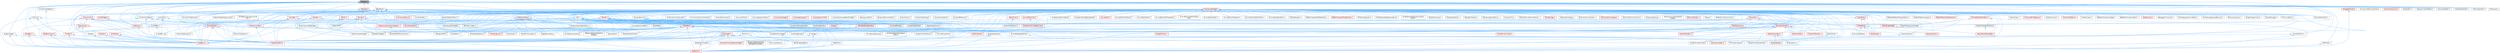 digraph "Children.h"
{
 // INTERACTIVE_SVG=YES
 // LATEX_PDF_SIZE
  bgcolor="transparent";
  edge [fontname=Helvetica,fontsize=10,labelfontname=Helvetica,labelfontsize=10];
  node [fontname=Helvetica,fontsize=10,shape=box,height=0.2,width=0.4];
  Node1 [id="Node000001",label="Children.h",height=0.2,width=0.4,color="gray40", fillcolor="grey60", style="filled", fontcolor="black",tooltip=" "];
  Node1 -> Node2 [id="edge1_Node000001_Node000002",dir="back",color="steelblue1",style="solid",tooltip=" "];
  Node2 [id="Node000002",label="LayoutUtils.h",height=0.2,width=0.4,color="grey40", fillcolor="white", style="filled",URL="$d2/d09/LayoutUtils_8h.html",tooltip=" "];
  Node2 -> Node3 [id="edge2_Node000002_Node000003",dir="back",color="steelblue1",style="solid",tooltip=" "];
  Node3 [id="Node000003",label="SLinkedBox.cpp",height=0.2,width=0.4,color="grey40", fillcolor="white", style="filled",URL="$de/dd2/SLinkedBox_8cpp.html",tooltip=" "];
  Node2 -> Node4 [id="edge3_Node000002_Node000004",dir="back",color="steelblue1",style="solid",tooltip=" "];
  Node4 [id="Node000004",label="SNodePanel.h",height=0.2,width=0.4,color="red", fillcolor="#FFF0F0", style="filled",URL="$da/db1/SNodePanel_8h.html",tooltip=" "];
  Node4 -> Node11 [id="edge4_Node000004_Node000011",dir="back",color="steelblue1",style="solid",tooltip=" "];
  Node11 [id="Node000011",label="SCommentBubble.h",height=0.2,width=0.4,color="grey40", fillcolor="white", style="filled",URL="$d9/d84/SCommentBubble_8h.html",tooltip=" "];
  Node4 -> Node12 [id="edge5_Node000004_Node000012",dir="back",color="steelblue1",style="solid",tooltip=" "];
  Node12 [id="Node000012",label="SDesignSurface.h",height=0.2,width=0.4,color="red", fillcolor="#FFF0F0", style="filled",URL="$d0/d2a/SDesignSurface_8h.html",tooltip=" "];
  Node4 -> Node14 [id="edge6_Node000004_Node000014",dir="back",color="steelblue1",style="solid",tooltip=" "];
  Node14 [id="Node000014",label="SGraphNode.h",height=0.2,width=0.4,color="red", fillcolor="#FFF0F0", style="filled",URL="$d2/d30/SGraphNode_8h.html",tooltip=" "];
  Node2 -> Node75 [id="edge7_Node000002_Node000075",dir="back",color="steelblue1",style="solid",tooltip=" "];
  Node75 [id="Node000075",label="SlateCore.h",height=0.2,width=0.4,color="red", fillcolor="#FFF0F0", style="filled",URL="$dc/d03/SlateCore_8h.html",tooltip=" "];
  Node75 -> Node77 [id="edge8_Node000075_Node000077",dir="back",color="steelblue1",style="solid",tooltip=" "];
  Node77 [id="Node000077",label="SlateBasics.h",height=0.2,width=0.4,color="red", fillcolor="#FFF0F0", style="filled",URL="$da/d2f/SlateBasics_8h.html",tooltip=" "];
  Node77 -> Node79 [id="edge9_Node000077_Node000079",dir="back",color="steelblue1",style="solid",tooltip=" "];
  Node79 [id="Node000079",label="SlateExtras.h",height=0.2,width=0.4,color="red", fillcolor="#FFF0F0", style="filled",URL="$d8/dec/SlateExtras_8h.html",tooltip=" "];
  Node2 -> Node81 [id="edge10_Node000002_Node000081",dir="back",color="steelblue1",style="solid",tooltip=" "];
  Node81 [id="Node000081",label="SlateSharedPCH.h",height=0.2,width=0.4,color="red", fillcolor="#FFF0F0", style="filled",URL="$d1/dfc/SlateSharedPCH_8h.html",tooltip=" "];
  Node1 -> Node84 [id="edge11_Node000001_Node000084",dir="back",color="steelblue1",style="solid",tooltip=" "];
  Node84 [id="Node000084",label="SBox.h",height=0.2,width=0.4,color="grey40", fillcolor="white", style="filled",URL="$dd/d43/SBox_8h.html",tooltip=" "];
  Node84 -> Node85 [id="edge12_Node000084_Node000085",dir="back",color="steelblue1",style="solid",tooltip=" "];
  Node85 [id="Node000085",label="BrushBuilderDragDropOp.h",height=0.2,width=0.4,color="grey40", fillcolor="white", style="filled",URL="$d9/d56/BrushBuilderDragDropOp_8h.html",tooltip=" "];
  Node84 -> Node86 [id="edge13_Node000084_Node000086",dir="back",color="steelblue1",style="solid",tooltip=" "];
  Node86 [id="Node000086",label="GameModeInfoCustomizer.h",height=0.2,width=0.4,color="grey40", fillcolor="white", style="filled",URL="$d5/df3/GameModeInfoCustomizer_8h.html",tooltip=" "];
  Node84 -> Node87 [id="edge14_Node000084_Node000087",dir="back",color="steelblue1",style="solid",tooltip=" "];
  Node87 [id="Node000087",label="SComboBox.h",height=0.2,width=0.4,color="red", fillcolor="#FFF0F0", style="filled",URL="$d2/dd5/SComboBox_8h.html",tooltip=" "];
  Node87 -> Node93 [id="edge15_Node000087_Node000093",dir="back",color="steelblue1",style="solid",tooltip=" "];
  Node93 [id="Node000093",label="SAudioOscilloscopePanelWidget.h",height=0.2,width=0.4,color="red", fillcolor="#FFF0F0", style="filled",URL="$db/d7e/SAudioOscilloscopePanelWidget_8h.html",tooltip=" "];
  Node87 -> Node96 [id="edge16_Node000087_Node000096",dir="back",color="steelblue1",style="solid",tooltip=" "];
  Node96 [id="Node000096",label="SBlueprintEditorSelected\lDebugObjectWidget.h",height=0.2,width=0.4,color="grey40", fillcolor="white", style="filled",URL="$de/d6c/SBlueprintEditorSelectedDebugObjectWidget_8h.html",tooltip=" "];
  Node87 -> Node97 [id="edge17_Node000087_Node000097",dir="back",color="steelblue1",style="solid",tooltip=" "];
  Node97 [id="Node000097",label="SCSVImportOptions.h",height=0.2,width=0.4,color="grey40", fillcolor="white", style="filled",URL="$d7/dfe/SCSVImportOptions_8h.html",tooltip=" "];
  Node87 -> Node98 [id="edge18_Node000087_Node000098",dir="back",color="steelblue1",style="solid",tooltip=" "];
  Node98 [id="Node000098",label="SEditableComboBox.h",height=0.2,width=0.4,color="grey40", fillcolor="white", style="filled",URL="$d0/d8c/SEditableComboBox_8h.html",tooltip=" "];
  Node98 -> Node79 [id="edge19_Node000098_Node000079",dir="back",color="steelblue1",style="solid",tooltip=" "];
  Node87 -> Node100 [id="edge20_Node000087_Node000100",dir="back",color="steelblue1",style="solid",tooltip=" "];
  Node100 [id="Node000100",label="SNameComboBox.h",height=0.2,width=0.4,color="red", fillcolor="#FFF0F0", style="filled",URL="$d8/d4b/SNameComboBox_8h.html",tooltip=" "];
  Node87 -> Node77 [id="edge21_Node000087_Node000077",dir="back",color="steelblue1",style="solid",tooltip=" "];
  Node87 -> Node79 [id="edge22_Node000087_Node000079",dir="back",color="steelblue1",style="solid",tooltip=" "];
  Node87 -> Node81 [id="edge23_Node000087_Node000081",dir="back",color="steelblue1",style="solid",tooltip=" "];
  Node84 -> Node117 [id="edge24_Node000084_Node000117",dir="back",color="steelblue1",style="solid",tooltip=" "];
  Node117 [id="Node000117",label="SEnableBox.h",height=0.2,width=0.4,color="grey40", fillcolor="white", style="filled",URL="$d4/d22/SEnableBox_8h.html",tooltip=" "];
  Node84 -> Node118 [id="edge25_Node000084_Node000118",dir="back",color="steelblue1",style="solid",tooltip=" "];
  Node118 [id="Node000118",label="SGameLayerManager.h",height=0.2,width=0.4,color="grey40", fillcolor="white", style="filled",URL="$da/d3a/SGameLayerManager_8h.html",tooltip=" "];
  Node84 -> Node47 [id="edge26_Node000084_Node000047",dir="back",color="steelblue1",style="solid",tooltip=" "];
  Node47 [id="Node000047",label="SGraphPinNum.h",height=0.2,width=0.4,color="red", fillcolor="#FFF0F0", style="filled",URL="$d7/da4/SGraphPinNum_8h.html",tooltip=" "];
  Node84 -> Node49 [id="edge27_Node000084_Node000049",dir="back",color="steelblue1",style="solid",tooltip=" "];
  Node49 [id="Node000049",label="SGraphPinNumSlider.h",height=0.2,width=0.4,color="red", fillcolor="#FFF0F0", style="filled",URL="$d5/d00/SGraphPinNumSlider_8h.html",tooltip=" "];
  Node84 -> Node57 [id="edge28_Node000084_Node000057",dir="back",color="steelblue1",style="solid",tooltip=" "];
  Node57 [id="Node000057",label="SGraphPinVector2DSlider.h",height=0.2,width=0.4,color="grey40", fillcolor="white", style="filled",URL="$d7/d05/SGraphPinVector2DSlider_8h.html",tooltip=" "];
  Node84 -> Node60 [id="edge29_Node000084_Node000060",dir="back",color="steelblue1",style="solid",tooltip=" "];
  Node60 [id="Node000060",label="SGraphPinVectorSlider.h",height=0.2,width=0.4,color="grey40", fillcolor="white", style="filled",URL="$dc/d38/SGraphPinVectorSlider_8h.html",tooltip=" "];
  Node84 -> Node119 [id="edge30_Node000084_Node000119",dir="back",color="steelblue1",style="solid",tooltip=" "];
  Node119 [id="Node000119",label="SLinkedBox.h",height=0.2,width=0.4,color="grey40", fillcolor="white", style="filled",URL="$d8/d89/SLinkedBox_8h.html",tooltip=" "];
  Node119 -> Node120 [id="edge31_Node000119_Node000120",dir="back",color="steelblue1",style="solid",tooltip=" "];
  Node120 [id="Node000120",label="MultiBox.h",height=0.2,width=0.4,color="red", fillcolor="#FFF0F0", style="filled",URL="$d5/d73/MultiBox_8h.html",tooltip=" "];
  Node120 -> Node77 [id="edge32_Node000120_Node000077",dir="back",color="steelblue1",style="solid",tooltip=" "];
  Node120 -> Node79 [id="edge33_Node000120_Node000079",dir="back",color="steelblue1",style="solid",tooltip=" "];
  Node119 -> Node3 [id="edge34_Node000119_Node000003",dir="back",color="steelblue1",style="solid",tooltip=" "];
  Node84 -> Node149 [id="edge35_Node000084_Node000149",dir="back",color="steelblue1",style="solid",tooltip=" "];
  Node149 [id="Node000149",label="SRigVMLogWidget.h",height=0.2,width=0.4,color="red", fillcolor="#FFF0F0", style="filled",URL="$d9/dab/SRigVMLogWidget_8h.html",tooltip=" "];
  Node149 -> Node152 [id="edge36_Node000149_Node000152",dir="back",color="steelblue1",style="solid",tooltip=" "];
  Node152 [id="Node000152",label="SRigVMBulkEditWidget.h",height=0.2,width=0.4,color="red", fillcolor="#FFF0F0", style="filled",URL="$d7/dab/SRigVMBulkEditWidget_8h.html",tooltip=" "];
  Node84 -> Node156 [id="edge37_Node000084_Node000156",dir="back",color="steelblue1",style="solid",tooltip=" "];
  Node156 [id="Node000156",label="SRigVMNodeLayoutWidget.h",height=0.2,width=0.4,color="grey40", fillcolor="white", style="filled",URL="$dc/da9/SRigVMNodeLayoutWidget_8h.html",tooltip=" "];
  Node84 -> Node157 [id="edge38_Node000084_Node000157",dir="back",color="steelblue1",style="solid",tooltip=" "];
  Node157 [id="Node000157",label="SRigVMVariantTagWidget.h",height=0.2,width=0.4,color="grey40", fillcolor="white", style="filled",URL="$d4/d38/SRigVMVariantTagWidget_8h.html",tooltip=" "];
  Node157 -> Node158 [id="edge39_Node000157_Node000158",dir="back",color="steelblue1",style="solid",tooltip=" "];
  Node158 [id="Node000158",label="SRigVMVariantWidget.h",height=0.2,width=0.4,color="grey40", fillcolor="white", style="filled",URL="$d5/d61/SRigVMVariantWidget_8h.html",tooltip=" "];
  Node84 -> Node158 [id="edge40_Node000084_Node000158",dir="back",color="steelblue1",style="solid",tooltip=" "];
  Node84 -> Node159 [id="edge41_Node000084_Node000159",dir="back",color="steelblue1",style="solid",tooltip=" "];
  Node159 [id="Node000159",label="SSafeZone.h",height=0.2,width=0.4,color="grey40", fillcolor="white", style="filled",URL="$df/de0/SSafeZone_8h.html",tooltip=" "];
  Node159 -> Node79 [id="edge42_Node000159_Node000079",dir="back",color="steelblue1",style="solid",tooltip=" "];
  Node84 -> Node160 [id="edge43_Node000084_Node000160",dir="back",color="steelblue1",style="solid",tooltip=" "];
  Node160 [id="Node000160",label="STableRow.h",height=0.2,width=0.4,color="red", fillcolor="#FFF0F0", style="filled",URL="$d8/d43/STableRow_8h.html",tooltip=" "];
  Node160 -> Node161 [id="edge44_Node000160_Node000161",dir="back",color="steelblue1",style="solid",tooltip=" "];
  Node161 [id="Node000161",label="BoneSelectionWidget.h",height=0.2,width=0.4,color="grey40", fillcolor="white", style="filled",URL="$d4/dd3/BoneSelectionWidget_8h.html",tooltip=" "];
  Node161 -> Node162 [id="edge45_Node000161_Node000162",dir="back",color="steelblue1",style="solid",tooltip=" "];
  Node162 [id="Node000162",label="SBoneMappingBase.h",height=0.2,width=0.4,color="grey40", fillcolor="white", style="filled",URL="$d7/d49/SBoneMappingBase_8h.html",tooltip=" "];
  Node160 -> Node167 [id="edge46_Node000160_Node000167",dir="back",color="steelblue1",style="solid",tooltip=" "];
  Node167 [id="Node000167",label="DlgReferenceTree.h",height=0.2,width=0.4,color="grey40", fillcolor="white", style="filled",URL="$db/dd3/DlgReferenceTree_8h.html",tooltip=" "];
  Node160 -> Node168 [id="edge47_Node000160_Node000168",dir="back",color="steelblue1",style="solid",tooltip=" "];
  Node168 [id="Node000168",label="FindInBlueprints.h",height=0.2,width=0.4,color="red", fillcolor="#FFF0F0", style="filled",URL="$d0/d27/FindInBlueprints_8h.html",tooltip=" "];
  Node160 -> Node183 [id="edge48_Node000160_Node000183",dir="back",color="steelblue1",style="solid",tooltip=" "];
  Node183 [id="Node000183",label="FindInGraph.h",height=0.2,width=0.4,color="grey40", fillcolor="white", style="filled",URL="$de/d36/FindInGraph_8h.html",tooltip=" "];
  Node160 -> Node240 [id="edge49_Node000160_Node000240",dir="back",color="steelblue1",style="solid",tooltip=" "];
  Node240 [id="Node000240",label="PropertyInfoViewStyle.h",height=0.2,width=0.4,color="grey40", fillcolor="white", style="filled",URL="$d0/da8/PropertyInfoViewStyle_8h.html",tooltip=" "];
  Node160 -> Node241 [id="edge50_Node000160_Node000241",dir="back",color="steelblue1",style="solid",tooltip=" "];
  Node241 [id="Node000241",label="ReferenceSectionSelection\lWidget.h",height=0.2,width=0.4,color="grey40", fillcolor="white", style="filled",URL="$db/d75/ReferenceSectionSelectionWidget_8h.html",tooltip=" "];
  Node160 -> Node242 [id="edge51_Node000160_Node000242",dir="back",color="steelblue1",style="solid",tooltip=" "];
  Node242 [id="Node000242",label="SAnimAttributeView.h",height=0.2,width=0.4,color="grey40", fillcolor="white", style="filled",URL="$df/d42/SAnimAttributeView_8h.html",tooltip=" "];
  Node160 -> Node243 [id="edge52_Node000160_Node000243",dir="back",color="steelblue1",style="solid",tooltip=" "];
  Node243 [id="Node000243",label="SBlueprintDiff.h",height=0.2,width=0.4,color="grey40", fillcolor="white", style="filled",URL="$de/d6d/SBlueprintDiff_8h.html",tooltip=" "];
  Node160 -> Node162 [id="edge53_Node000160_Node000162",dir="back",color="steelblue1",style="solid",tooltip=" "];
  Node160 -> Node87 [id="edge54_Node000160_Node000087",dir="back",color="steelblue1",style="solid",tooltip=" "];
  Node160 -> Node245 [id="edge55_Node000160_Node000245",dir="back",color="steelblue1",style="solid",tooltip=" "];
  Node245 [id="Node000245",label="SDeleteAssetsDialog.h",height=0.2,width=0.4,color="grey40", fillcolor="white", style="filled",URL="$d7/d0d/SDeleteAssetsDialog_8h.html",tooltip=" "];
  Node160 -> Node246 [id="edge56_Node000160_Node000246",dir="back",color="steelblue1",style="solid",tooltip=" "];
  Node246 [id="Node000246",label="SFilterableObjectList.h",height=0.2,width=0.4,color="grey40", fillcolor="white", style="filled",URL="$dc/de4/SFilterableObjectList_8h.html",tooltip=" "];
  Node160 -> Node108 [id="edge57_Node000160_Node000108",dir="back",color="steelblue1",style="solid",tooltip=" "];
  Node108 [id="Node000108",label="SFixupSelfContextDlg.h",height=0.2,width=0.4,color="grey40", fillcolor="white", style="filled",URL="$d5/da4/SFixupSelfContextDlg_8h.html",tooltip=" "];
  Node160 -> Node247 [id="edge58_Node000160_Node000247",dir="back",color="steelblue1",style="solid",tooltip=" "];
  Node247 [id="Node000247",label="SGraphActionMenu.h",height=0.2,width=0.4,color="red", fillcolor="#FFF0F0", style="filled",URL="$d0/d9a/SGraphActionMenu_8h.html",tooltip=" "];
  Node247 -> Node250 [id="edge59_Node000247_Node000250",dir="back",color="steelblue1",style="solid",tooltip=" "];
  Node250 [id="Node000250",label="SGraphPalette.h",height=0.2,width=0.4,color="red", fillcolor="#FFF0F0", style="filled",URL="$d5/dd1/SGraphPalette_8h.html",tooltip=" "];
  Node247 -> Node176 [id="edge60_Node000247_Node000176",dir="back",color="steelblue1",style="solid",tooltip=" "];
  Node176 [id="Node000176",label="SMyBlueprint.h",height=0.2,width=0.4,color="grey40", fillcolor="white", style="filled",URL="$d3/d34/SMyBlueprint_8h.html",tooltip=" "];
  Node160 -> Node254 [id="edge61_Node000160_Node000254",dir="back",color="steelblue1",style="solid",tooltip=" "];
  Node254 [id="Node000254",label="SGraphPinComboBox.h",height=0.2,width=0.4,color="grey40", fillcolor="white", style="filled",URL="$dc/d3f/SGraphPinComboBox_8h.html",tooltip=" "];
  Node160 -> Node255 [id="edge62_Node000160_Node000255",dir="back",color="steelblue1",style="solid",tooltip=" "];
  Node255 [id="Node000255",label="SKeySelector.h",height=0.2,width=0.4,color="grey40", fillcolor="white", style="filled",URL="$de/d62/SKeySelector_8h.html",tooltip=" "];
  Node160 -> Node256 [id="edge63_Node000160_Node000256",dir="back",color="steelblue1",style="solid",tooltip=" "];
  Node256 [id="Node000256",label="SKismetDebugTreeView.h",height=0.2,width=0.4,color="grey40", fillcolor="white", style="filled",URL="$dc/df5/SKismetDebugTreeView_8h.html",tooltip=" "];
  Node256 -> Node257 [id="edge64_Node000256_Node000257",dir="back",color="steelblue1",style="solid",tooltip=" "];
  Node257 [id="Node000257",label="SPinValueInspector.h",height=0.2,width=0.4,color="grey40", fillcolor="white", style="filled",URL="$d6/d85/SPinValueInspector_8h.html",tooltip=" "];
  Node160 -> Node285 [id="edge65_Node000160_Node000285",dir="back",color="steelblue1",style="solid",tooltip=" "];
  Node285 [id="Node000285",label="SListViewSelectorDropdown\lMenu.h",height=0.2,width=0.4,color="grey40", fillcolor="white", style="filled",URL="$d4/dc9/SListViewSelectorDropdownMenu_8h.html",tooltip=" "];
  Node160 -> Node286 [id="edge66_Node000160_Node000286",dir="back",color="steelblue1",style="solid",tooltip=" "];
  Node286 [id="Node000286",label="SPrivateAssetsDialog.h",height=0.2,width=0.4,color="grey40", fillcolor="white", style="filled",URL="$d2/dba/SPrivateAssetsDialog_8h.html",tooltip=" "];
  Node160 -> Node177 [id="edge67_Node000160_Node000177",dir="back",color="steelblue1",style="solid",tooltip=" "];
  Node177 [id="Node000177",label="SSCSEditor.h",height=0.2,width=0.4,color="grey40", fillcolor="white", style="filled",URL="$d0/d2e/SSCSEditor_8h.html",tooltip=" "];
  Node160 -> Node261 [id="edge68_Node000160_Node000261",dir="back",color="steelblue1",style="solid",tooltip=" "];
  Node261 [id="Node000261",label="SSkeletonWidget.h",height=0.2,width=0.4,color="grey40", fillcolor="white", style="filled",URL="$dd/da7/SSkeletonWidget_8h.html",tooltip=" "];
  Node160 -> Node77 [id="edge69_Node000160_Node000077",dir="back",color="steelblue1",style="solid",tooltip=" "];
  Node160 -> Node79 [id="edge70_Node000160_Node000079",dir="back",color="steelblue1",style="solid",tooltip=" "];
  Node160 -> Node81 [id="edge71_Node000160_Node000081",dir="back",color="steelblue1",style="solid",tooltip=" "];
  Node84 -> Node289 [id="edge72_Node000084_Node000289",dir="back",color="steelblue1",style="solid",tooltip=" "];
  Node289 [id="Node000289",label="SVector4Slider.h",height=0.2,width=0.4,color="red", fillcolor="#FFF0F0", style="filled",URL="$d4/dec/SVector4Slider_8h.html",tooltip=" "];
  Node84 -> Node290 [id="edge73_Node000084_Node000290",dir="back",color="steelblue1",style="solid",tooltip=" "];
  Node290 [id="Node000290",label="SVisualAttachmentBox.h",height=0.2,width=0.4,color="grey40", fillcolor="white", style="filled",URL="$d1/d32/SVisualAttachmentBox_8h.html",tooltip=" "];
  Node84 -> Node291 [id="edge74_Node000084_Node000291",dir="back",color="steelblue1",style="solid",tooltip=" "];
  Node291 [id="Node000291",label="SWindowTitleBar.h",height=0.2,width=0.4,color="grey40", fillcolor="white", style="filled",URL="$d0/dce/SWindowTitleBar_8h.html",tooltip=" "];
  Node84 -> Node77 [id="edge75_Node000084_Node000077",dir="back",color="steelblue1",style="solid",tooltip=" "];
  Node84 -> Node79 [id="edge76_Node000084_Node000079",dir="back",color="steelblue1",style="solid",tooltip=" "];
  Node84 -> Node81 [id="edge77_Node000084_Node000081",dir="back",color="steelblue1",style="solid",tooltip=" "];
  Node1 -> Node292 [id="edge78_Node000001_Node000292",dir="back",color="steelblue1",style="solid",tooltip=" "];
  Node292 [id="Node000292",label="SBoxPanel.h",height=0.2,width=0.4,color="grey40", fillcolor="white", style="filled",URL="$d8/de6/SBoxPanel_8h.html",tooltip=" "];
  Node292 -> Node293 [id="edge79_Node000292_Node000293",dir="back",color="steelblue1",style="solid",tooltip=" "];
  Node293 [id="Node000293",label="BoneDragDropOp.h",height=0.2,width=0.4,color="grey40", fillcolor="white", style="filled",URL="$d9/dba/BoneDragDropOp_8h.html",tooltip=" "];
  Node292 -> Node294 [id="edge80_Node000292_Node000294",dir="back",color="steelblue1",style="solid",tooltip=" "];
  Node294 [id="Node000294",label="ClassDragDropOp.h",height=0.2,width=0.4,color="grey40", fillcolor="white", style="filled",URL="$d5/d37/ClassDragDropOp_8h.html",tooltip=" "];
  Node292 -> Node295 [id="edge81_Node000292_Node000295",dir="back",color="steelblue1",style="solid",tooltip=" "];
  Node295 [id="Node000295",label="CommonLoadGuard.h",height=0.2,width=0.4,color="red", fillcolor="#FFF0F0", style="filled",URL="$d1/da1/CommonLoadGuard_8h.html",tooltip=" "];
  Node292 -> Node298 [id="edge82_Node000292_Node000298",dir="back",color="steelblue1",style="solid",tooltip=" "];
  Node298 [id="Node000298",label="DecoratedDragDropOp.h",height=0.2,width=0.4,color="red", fillcolor="#FFF0F0", style="filled",URL="$d6/d6a/DecoratedDragDropOp_8h.html",tooltip=" "];
  Node298 -> Node308 [id="edge83_Node000298_Node000308",dir="back",color="steelblue1",style="solid",tooltip=" "];
  Node308 [id="Node000308",label="LevelDragDropOp.h",height=0.2,width=0.4,color="grey40", fillcolor="white", style="filled",URL="$dc/da5/LevelDragDropOp_8h.html",tooltip=" "];
  Node292 -> Node266 [id="edge84_Node000292_Node000266",dir="back",color="steelblue1",style="solid",tooltip=" "];
  Node266 [id="Node000266",label="DiffUtils.h",height=0.2,width=0.4,color="red", fillcolor="#FFF0F0", style="filled",URL="$d4/d91/DiffUtils_8h.html",tooltip=" "];
  Node266 -> Node243 [id="edge85_Node000266_Node000243",dir="back",color="steelblue1",style="solid",tooltip=" "];
  Node266 -> Node268 [id="edge86_Node000266_Node000268",dir="back",color="steelblue1",style="solid",tooltip=" "];
  Node268 [id="Node000268",label="SDetailsDiff.h",height=0.2,width=0.4,color="grey40", fillcolor="white", style="filled",URL="$da/d09/SDetailsDiff_8h.html",tooltip=" "];
  Node292 -> Node86 [id="edge87_Node000292_Node000086",dir="back",color="steelblue1",style="solid",tooltip=" "];
  Node292 -> Node2 [id="edge88_Node000292_Node000002",dir="back",color="steelblue1",style="solid",tooltip=" "];
  Node292 -> Node308 [id="edge89_Node000292_Node000308",dir="back",color="steelblue1",style="solid",tooltip=" "];
  Node292 -> Node314 [id="edge90_Node000292_Node000314",dir="back",color="steelblue1",style="solid",tooltip=" "];
  Node314 [id="Node000314",label="MaterialGraphNode_Custom.h",height=0.2,width=0.4,color="grey40", fillcolor="white", style="filled",URL="$d5/d6c/MaterialGraphNode__Custom_8h.html",tooltip=" "];
  Node292 -> Node315 [id="edge91_Node000292_Node000315",dir="back",color="steelblue1",style="solid",tooltip=" "];
  Node315 [id="Node000315",label="PropertyCustomizationHelpers.h",height=0.2,width=0.4,color="red", fillcolor="#FFF0F0", style="filled",URL="$d7/dd0/PropertyCustomizationHelpers_8h.html",tooltip=" "];
  Node315 -> Node86 [id="edge92_Node000315_Node000086",dir="back",color="steelblue1",style="solid",tooltip=" "];
  Node292 -> Node318 [id="edge93_Node000292_Node000318",dir="back",color="steelblue1",style="solid",tooltip=" "];
  Node318 [id="Node000318",label="SAudioTextBox.h",height=0.2,width=0.4,color="grey40", fillcolor="white", style="filled",URL="$da/da3/SAudioTextBox_8h.html",tooltip=" "];
  Node292 -> Node319 [id="edge94_Node000292_Node000319",dir="back",color="steelblue1",style="solid",tooltip=" "];
  Node319 [id="Node000319",label="SBreadcrumbTrail.h",height=0.2,width=0.4,color="red", fillcolor="#FFF0F0", style="filled",URL="$d4/de2/SBreadcrumbTrail_8h.html",tooltip=" "];
  Node319 -> Node79 [id="edge95_Node000319_Node000079",dir="back",color="steelblue1",style="solid",tooltip=" "];
  Node292 -> Node320 [id="edge96_Node000292_Node000320",dir="back",color="steelblue1",style="solid",tooltip=" "];
  Node320 [id="Node000320",label="SComboButton.h",height=0.2,width=0.4,color="red", fillcolor="#FFF0F0", style="filled",URL="$dc/d43/SComboButton_8h.html",tooltip=" "];
  Node320 -> Node162 [id="edge97_Node000320_Node000162",dir="back",color="steelblue1",style="solid",tooltip=" "];
  Node320 -> Node87 [id="edge98_Node000320_Node000087",dir="back",color="steelblue1",style="solid",tooltip=" "];
  Node320 -> Node137 [id="edge99_Node000320_Node000137",dir="back",color="steelblue1",style="solid",tooltip=" "];
  Node137 [id="Node000137",label="SGridLineSpacingList.h",height=0.2,width=0.4,color="grey40", fillcolor="white", style="filled",URL="$db/d48/SGridLineSpacingList_8h.html",tooltip=" "];
  Node320 -> Node144 [id="edge100_Node000320_Node000144",dir="back",color="steelblue1",style="solid",tooltip=" "];
  Node144 [id="Node000144",label="SNumericDropDown.h",height=0.2,width=0.4,color="grey40", fillcolor="white", style="filled",URL="$d3/d12/SNumericDropDown_8h.html",tooltip=" "];
  Node320 -> Node77 [id="edge101_Node000320_Node000077",dir="back",color="steelblue1",style="solid",tooltip=" "];
  Node320 -> Node79 [id="edge102_Node000320_Node000079",dir="back",color="steelblue1",style="solid",tooltip=" "];
  Node320 -> Node81 [id="edge103_Node000320_Node000081",dir="back",color="steelblue1",style="solid",tooltip=" "];
  Node292 -> Node98 [id="edge104_Node000292_Node000098",dir="back",color="steelblue1",style="solid",tooltip=" "];
  Node292 -> Node325 [id="edge105_Node000292_Node000325",dir="back",color="steelblue1",style="solid",tooltip=" "];
  Node325 [id="Node000325",label="SFilterBarClippingHorizontal\lBox.h",height=0.2,width=0.4,color="grey40", fillcolor="white", style="filled",URL="$dd/d94/SFilterBarClippingHorizontalBox_8h.html",tooltip=" "];
  Node292 -> Node137 [id="edge106_Node000292_Node000137",dir="back",color="steelblue1",style="solid",tooltip=" "];
  Node292 -> Node326 [id="edge107_Node000292_Node000326",dir="back",color="steelblue1",style="solid",tooltip=" "];
  Node326 [id="Node000326",label="SHeader.h",height=0.2,width=0.4,color="grey40", fillcolor="white", style="filled",URL="$de/d21/SHeader_8h.html",tooltip=" "];
  Node326 -> Node77 [id="edge108_Node000326_Node000077",dir="back",color="steelblue1",style="solid",tooltip=" "];
  Node326 -> Node79 [id="edge109_Node000326_Node000079",dir="back",color="steelblue1",style="solid",tooltip=" "];
  Node292 -> Node144 [id="edge110_Node000292_Node000144",dir="back",color="steelblue1",style="solid",tooltip=" "];
  Node292 -> Node327 [id="edge111_Node000292_Node000327",dir="back",color="steelblue1",style="solid",tooltip=" "];
  Node327 [id="Node000327",label="SNumericEntryBox.h",height=0.2,width=0.4,color="red", fillcolor="#FFF0F0", style="filled",URL="$d8/d1a/SNumericEntryBox_8h.html",tooltip=" "];
  Node327 -> Node47 [id="edge112_Node000327_Node000047",dir="back",color="steelblue1",style="solid",tooltip=" "];
  Node327 -> Node49 [id="edge113_Node000327_Node000049",dir="back",color="steelblue1",style="solid",tooltip=" "];
  Node327 -> Node57 [id="edge114_Node000327_Node000057",dir="back",color="steelblue1",style="solid",tooltip=" "];
  Node327 -> Node60 [id="edge115_Node000327_Node000060",dir="back",color="steelblue1",style="solid",tooltip=" "];
  Node327 -> Node329 [id="edge116_Node000327_Node000329",dir="back",color="steelblue1",style="solid",tooltip=" "];
  Node329 [id="Node000329",label="SVector2DSlider.h",height=0.2,width=0.4,color="grey40", fillcolor="white", style="filled",URL="$de/d67/SVector2DSlider_8h.html",tooltip=" "];
  Node329 -> Node57 [id="edge117_Node000329_Node000057",dir="back",color="steelblue1",style="solid",tooltip=" "];
  Node327 -> Node330 [id="edge118_Node000327_Node000330",dir="back",color="steelblue1",style="solid",tooltip=" "];
  Node330 [id="Node000330",label="SVector2DTextBox.h",height=0.2,width=0.4,color="red", fillcolor="#FFF0F0", style="filled",URL="$d6/d71/SVector2DTextBox_8h.html",tooltip=" "];
  Node327 -> Node289 [id="edge119_Node000327_Node000289",dir="back",color="steelblue1",style="solid",tooltip=" "];
  Node327 -> Node331 [id="edge120_Node000327_Node000331",dir="back",color="steelblue1",style="solid",tooltip=" "];
  Node331 [id="Node000331",label="SVector4TextBox.h",height=0.2,width=0.4,color="red", fillcolor="#FFF0F0", style="filled",URL="$dd/da4/SVector4TextBox_8h.html",tooltip=" "];
  Node327 -> Node333 [id="edge121_Node000327_Node000333",dir="back",color="steelblue1",style="solid",tooltip=" "];
  Node333 [id="Node000333",label="SVectorSlider.h",height=0.2,width=0.4,color="grey40", fillcolor="white", style="filled",URL="$d2/db5/SVectorSlider_8h.html",tooltip=" "];
  Node333 -> Node60 [id="edge122_Node000333_Node000060",dir="back",color="steelblue1",style="solid",tooltip=" "];
  Node327 -> Node334 [id="edge123_Node000327_Node000334",dir="back",color="steelblue1",style="solid",tooltip=" "];
  Node334 [id="Node000334",label="SVectorTextBox.h",height=0.2,width=0.4,color="red", fillcolor="#FFF0F0", style="filled",URL="$df/db8/SVectorTextBox_8h.html",tooltip=" "];
  Node327 -> Node79 [id="edge124_Node000327_Node000079",dir="back",color="steelblue1",style="solid",tooltip=" "];
  Node292 -> Node157 [id="edge125_Node000292_Node000157",dir="back",color="steelblue1",style="solid",tooltip=" "];
  Node292 -> Node158 [id="edge126_Node000292_Node000158",dir="back",color="steelblue1",style="solid",tooltip=" "];
  Node292 -> Node177 [id="edge127_Node000292_Node000177",dir="back",color="steelblue1",style="solid",tooltip=" "];
  Node292 -> Node335 [id="edge128_Node000292_Node000335",dir="back",color="steelblue1",style="solid",tooltip=" "];
  Node335 [id="Node000335",label="SScrollBox.h",height=0.2,width=0.4,color="red", fillcolor="#FFF0F0", style="filled",URL="$d3/da2/SScrollBox_8h.html",tooltip=" "];
  Node335 -> Node319 [id="edge129_Node000335_Node000319",dir="back",color="steelblue1",style="solid",tooltip=" "];
  Node335 -> Node77 [id="edge130_Node000335_Node000077",dir="back",color="steelblue1",style="solid",tooltip=" "];
  Node335 -> Node79 [id="edge131_Node000335_Node000079",dir="back",color="steelblue1",style="solid",tooltip=" "];
  Node335 -> Node81 [id="edge132_Node000335_Node000081",dir="back",color="steelblue1",style="solid",tooltip=" "];
  Node292 -> Node337 [id="edge133_Node000292_Node000337",dir="back",color="steelblue1",style="solid",tooltip=" "];
  Node337 [id="Node000337",label="SSegmentedControl.h",height=0.2,width=0.4,color="grey40", fillcolor="white", style="filled",URL="$d3/d4f/SSegmentedControl_8h.html",tooltip=" "];
  Node292 -> Node261 [id="edge134_Node000292_Node000261",dir="back",color="steelblue1",style="solid",tooltip=" "];
  Node292 -> Node338 [id="edge135_Node000292_Node000338",dir="back",color="steelblue1",style="solid",tooltip=" "];
  Node338 [id="Node000338",label="SSpinBox.h",height=0.2,width=0.4,color="red", fillcolor="#FFF0F0", style="filled",URL="$d5/da5/SSpinBox_8h.html",tooltip=" "];
  Node338 -> Node327 [id="edge136_Node000338_Node000327",dir="back",color="steelblue1",style="solid",tooltip=" "];
  Node338 -> Node77 [id="edge137_Node000338_Node000077",dir="back",color="steelblue1",style="solid",tooltip=" "];
  Node338 -> Node79 [id="edge138_Node000338_Node000079",dir="back",color="steelblue1",style="solid",tooltip=" "];
  Node292 -> Node160 [id="edge139_Node000292_Node000160",dir="back",color="steelblue1",style="solid",tooltip=" "];
  Node292 -> Node340 [id="edge140_Node000292_Node000340",dir="back",color="steelblue1",style="solid",tooltip=" "];
  Node340 [id="Node000340",label="STableViewBase.h",height=0.2,width=0.4,color="red", fillcolor="#FFF0F0", style="filled",URL="$da/d88/STableViewBase_8h.html",tooltip=" "];
  Node340 -> Node161 [id="edge141_Node000340_Node000161",dir="back",color="steelblue1",style="solid",tooltip=" "];
  Node340 -> Node167 [id="edge142_Node000340_Node000167",dir="back",color="steelblue1",style="solid",tooltip=" "];
  Node340 -> Node168 [id="edge143_Node000340_Node000168",dir="back",color="steelblue1",style="solid",tooltip=" "];
  Node340 -> Node183 [id="edge144_Node000340_Node000183",dir="back",color="steelblue1",style="solid",tooltip=" "];
  Node340 -> Node241 [id="edge145_Node000340_Node000241",dir="back",color="steelblue1",style="solid",tooltip=" "];
  Node340 -> Node243 [id="edge146_Node000340_Node000243",dir="back",color="steelblue1",style="solid",tooltip=" "];
  Node340 -> Node276 [id="edge147_Node000340_Node000276",dir="back",color="steelblue1",style="solid",tooltip=" "];
  Node276 [id="Node000276",label="SBlueprintNamespaceEntry.h",height=0.2,width=0.4,color="grey40", fillcolor="white", style="filled",URL="$d4/d22/SBlueprintNamespaceEntry_8h.html",tooltip=" "];
  Node340 -> Node162 [id="edge148_Node000340_Node000162",dir="back",color="steelblue1",style="solid",tooltip=" "];
  Node340 -> Node87 [id="edge149_Node000340_Node000087",dir="back",color="steelblue1",style="solid",tooltip=" "];
  Node340 -> Node245 [id="edge150_Node000340_Node000245",dir="back",color="steelblue1",style="solid",tooltip=" "];
  Node340 -> Node246 [id="edge151_Node000340_Node000246",dir="back",color="steelblue1",style="solid",tooltip=" "];
  Node340 -> Node108 [id="edge152_Node000340_Node000108",dir="back",color="steelblue1",style="solid",tooltip=" "];
  Node340 -> Node247 [id="edge153_Node000340_Node000247",dir="back",color="steelblue1",style="solid",tooltip=" "];
  Node340 -> Node254 [id="edge154_Node000340_Node000254",dir="back",color="steelblue1",style="solid",tooltip=" "];
  Node340 -> Node255 [id="edge155_Node000340_Node000255",dir="back",color="steelblue1",style="solid",tooltip=" "];
  Node340 -> Node256 [id="edge156_Node000340_Node000256",dir="back",color="steelblue1",style="solid",tooltip=" "];
  Node340 -> Node177 [id="edge157_Node000340_Node000177",dir="back",color="steelblue1",style="solid",tooltip=" "];
  Node340 -> Node261 [id="edge158_Node000340_Node000261",dir="back",color="steelblue1",style="solid",tooltip=" "];
  Node340 -> Node160 [id="edge159_Node000340_Node000160",dir="back",color="steelblue1",style="solid",tooltip=" "];
  Node340 -> Node77 [id="edge160_Node000340_Node000077",dir="back",color="steelblue1",style="solid",tooltip=" "];
  Node340 -> Node79 [id="edge161_Node000340_Node000079",dir="back",color="steelblue1",style="solid",tooltip=" "];
  Node340 -> Node81 [id="edge162_Node000340_Node000081",dir="back",color="steelblue1",style="solid",tooltip=" "];
  Node292 -> Node329 [id="edge163_Node000292_Node000329",dir="back",color="steelblue1",style="solid",tooltip=" "];
  Node292 -> Node330 [id="edge164_Node000292_Node000330",dir="back",color="steelblue1",style="solid",tooltip=" "];
  Node292 -> Node289 [id="edge165_Node000292_Node000289",dir="back",color="steelblue1",style="solid",tooltip=" "];
  Node292 -> Node331 [id="edge166_Node000292_Node000331",dir="back",color="steelblue1",style="solid",tooltip=" "];
  Node292 -> Node333 [id="edge167_Node000292_Node000333",dir="back",color="steelblue1",style="solid",tooltip=" "];
  Node292 -> Node334 [id="edge168_Node000292_Node000334",dir="back",color="steelblue1",style="solid",tooltip=" "];
  Node292 -> Node342 [id="edge169_Node000292_Node000342",dir="back",color="steelblue1",style="solid",tooltip=" "];
  Node342 [id="Node000342",label="SWindow.h",height=0.2,width=0.4,color="red", fillcolor="#FFF0F0", style="filled",URL="$d2/d6d/SWindow_8h.html",tooltip=" "];
  Node342 -> Node344 [id="edge170_Node000342_Node000344",dir="back",color="steelblue1",style="solid",tooltip=" "];
  Node344 [id="Node000344",label="Dialogs.h",height=0.2,width=0.4,color="red", fillcolor="#FFF0F0", style="filled",URL="$d2/d5c/Dialogs_8h.html",tooltip=" "];
  Node342 -> Node243 [id="edge171_Node000342_Node000243",dir="back",color="steelblue1",style="solid",tooltip=" "];
  Node342 -> Node268 [id="edge172_Node000342_Node000268",dir="back",color="steelblue1",style="solid",tooltip=" "];
  Node342 -> Node261 [id="edge173_Node000342_Node000261",dir="back",color="steelblue1",style="solid",tooltip=" "];
  Node342 -> Node291 [id="edge174_Node000342_Node000291",dir="back",color="steelblue1",style="solid",tooltip=" "];
  Node342 -> Node75 [id="edge175_Node000342_Node000075",dir="back",color="steelblue1",style="solid",tooltip=" "];
  Node342 -> Node81 [id="edge176_Node000342_Node000081",dir="back",color="steelblue1",style="solid",tooltip=" "];
  Node292 -> Node291 [id="edge177_Node000292_Node000291",dir="back",color="steelblue1",style="solid",tooltip=" "];
  Node292 -> Node668 [id="edge178_Node000292_Node000668",dir="back",color="steelblue1",style="solid",tooltip=" "];
  Node668 [id="Node000668",label="SWindowTitleBarArea.h",height=0.2,width=0.4,color="grey40", fillcolor="white", style="filled",URL="$d4/d09/SWindowTitleBarArea_8h.html",tooltip=" "];
  Node292 -> Node75 [id="edge179_Node000292_Node000075",dir="back",color="steelblue1",style="solid",tooltip=" "];
  Node292 -> Node81 [id="edge180_Node000292_Node000081",dir="back",color="steelblue1",style="solid",tooltip=" "];
  Node292 -> Node669 [id="edge181_Node000292_Node000669",dir="back",color="steelblue1",style="solid",tooltip=" "];
  Node669 [id="Node000669",label="SocketDragDropOp.h",height=0.2,width=0.4,color="grey40", fillcolor="white", style="filled",URL="$d2/d53/SocketDragDropOp_8h.html",tooltip=" "];
  Node1 -> Node670 [id="edge182_Node000001_Node000670",dir="back",color="steelblue1",style="solid",tooltip=" "];
  Node670 [id="Node000670",label="SCanvas.h",height=0.2,width=0.4,color="grey40", fillcolor="white", style="filled",URL="$d4/dfa/SCanvas_8h.html",tooltip=" "];
  Node670 -> Node118 [id="edge183_Node000670_Node000118",dir="back",color="steelblue1",style="solid",tooltip=" "];
  Node670 -> Node77 [id="edge184_Node000670_Node000077",dir="back",color="steelblue1",style="solid",tooltip=" "];
  Node670 -> Node79 [id="edge185_Node000670_Node000079",dir="back",color="steelblue1",style="solid",tooltip=" "];
  Node1 -> Node671 [id="edge186_Node000001_Node000671",dir="back",color="steelblue1",style="solid",tooltip=" "];
  Node671 [id="Node000671",label="SCompoundTrackLaneView.h",height=0.2,width=0.4,color="grey40", fillcolor="white", style="filled",URL="$df/d58/SCompoundTrackLaneView_8h.html",tooltip=" "];
  Node1 -> Node672 [id="edge187_Node000001_Node000672",dir="back",color="steelblue1",style="solid",tooltip=" "];
  Node672 [id="Node000672",label="SCompoundWidget.h",height=0.2,width=0.4,color="red", fillcolor="#FFF0F0", style="filled",URL="$db/d0b/SCompoundWidget_8h.html",tooltip=" "];
  Node672 -> Node673 [id="edge188_Node000672_Node000673",dir="back",color="steelblue1",style="solid",tooltip=" "];
  Node673 [id="Node000673",label="AboutScreen.h",height=0.2,width=0.4,color="grey40", fillcolor="white", style="filled",URL="$d0/d33/AboutScreen_8h.html",tooltip=" "];
  Node672 -> Node674 [id="edge189_Node000672_Node000674",dir="back",color="steelblue1",style="solid",tooltip=" "];
  Node674 [id="Node000674",label="AnimAssetFindReplace.h",height=0.2,width=0.4,color="red", fillcolor="#FFF0F0", style="filled",URL="$d2/d3f/AnimAssetFindReplace_8h.html",tooltip=" "];
  Node672 -> Node161 [id="edge190_Node000672_Node000161",dir="back",color="steelblue1",style="solid",tooltip=" "];
  Node672 -> Node536 [id="edge191_Node000672_Node000536",dir="back",color="steelblue1",style="solid",tooltip=" "];
  Node536 [id="Node000536",label="CallStackViewer.h",height=0.2,width=0.4,color="grey40", fillcolor="white", style="filled",URL="$db/dc3/CallStackViewer_8h.html",tooltip=" "];
  Node672 -> Node295 [id="edge192_Node000672_Node000295",dir="back",color="steelblue1",style="solid",tooltip=" "];
  Node672 -> Node678 [id="edge193_Node000672_Node000678",dir="back",color="steelblue1",style="solid",tooltip=" "];
  Node678 [id="Node000678",label="CommonTextBlock.h",height=0.2,width=0.4,color="red", fillcolor="#FFF0F0", style="filled",URL="$d2/dc5/CommonTextBlock_8h.html",tooltip=" "];
  Node672 -> Node682 [id="edge194_Node000672_Node000682",dir="back",color="steelblue1",style="solid",tooltip=" "];
  Node682 [id="Node000682",label="CreditsScreen.h",height=0.2,width=0.4,color="grey40", fillcolor="white", style="filled",URL="$d7/db9/CreditsScreen_8h.html",tooltip=" "];
  Node672 -> Node683 [id="edge195_Node000672_Node000683",dir="back",color="steelblue1",style="solid",tooltip=" "];
  Node683 [id="Node000683",label="DataflowMembersWidget.h",height=0.2,width=0.4,color="grey40", fillcolor="white", style="filled",URL="$d0/d43/DataflowMembersWidget_8h.html",tooltip=" "];
  Node672 -> Node684 [id="edge196_Node000672_Node000684",dir="back",color="steelblue1",style="solid",tooltip=" "];
  Node684 [id="Node000684",label="DataflowSimulationPanel.h",height=0.2,width=0.4,color="grey40", fillcolor="white", style="filled",URL="$d4/d0b/DataflowSimulationPanel_8h.html",tooltip=" "];
  Node672 -> Node111 [id="edge197_Node000672_Node000111",dir="back",color="steelblue1",style="solid",tooltip=" "];
  Node111 [id="Node000111",label="DataflowView.h",height=0.2,width=0.4,color="red", fillcolor="#FFF0F0", style="filled",URL="$d4/d2e/DataflowView_8h.html",tooltip=" "];
  Node672 -> Node685 [id="edge198_Node000672_Node000685",dir="back",color="steelblue1",style="solid",tooltip=" "];
  Node685 [id="Node000685",label="DebuggerCommands.h",height=0.2,width=0.4,color="grey40", fillcolor="white", style="filled",URL="$dc/da1/DebuggerCommands_8h.html",tooltip=" "];
  Node672 -> Node344 [id="edge199_Node000672_Node000344",dir="back",color="steelblue1",style="solid",tooltip=" "];
  Node672 -> Node167 [id="edge200_Node000672_Node000167",dir="back",color="steelblue1",style="solid",tooltip=" "];
  Node672 -> Node168 [id="edge201_Node000672_Node000168",dir="back",color="steelblue1",style="solid",tooltip=" "];
  Node672 -> Node183 [id="edge202_Node000672_Node000183",dir="back",color="steelblue1",style="solid",tooltip=" "];
  Node672 -> Node686 [id="edge203_Node000672_Node000686",dir="back",color="steelblue1",style="solid",tooltip=" "];
  Node686 [id="Node000686",label="GraphEditor.h",height=0.2,width=0.4,color="red", fillcolor="#FFF0F0", style="filled",URL="$dc/dc5/GraphEditor_8h.html",tooltip=" "];
  Node686 -> Node243 [id="edge204_Node000686_Node000243",dir="back",color="steelblue1",style="solid",tooltip=" "];
  Node686 -> Node14 [id="edge205_Node000686_Node000014",dir="back",color="steelblue1",style="solid",tooltip=" "];
  Node686 -> Node4 [id="edge206_Node000686_Node000004",dir="back",color="steelblue1",style="solid",tooltip=" "];
  Node672 -> Node689 [id="edge207_Node000672_Node000689",dir="back",color="steelblue1",style="solid",tooltip=" "];
  Node689 [id="Node000689",label="IAnimSequenceCurveEditor.h",height=0.2,width=0.4,color="grey40", fillcolor="white", style="filled",URL="$de/d38/IAnimSequenceCurveEditor_8h.html",tooltip=" "];
  Node672 -> Node690 [id="edge208_Node000672_Node000690",dir="back",color="steelblue1",style="solid",tooltip=" "];
  Node690 [id="Node000690",label="IAnimationSequenceBrowser.h",height=0.2,width=0.4,color="grey40", fillcolor="white", style="filled",URL="$db/d05/IAnimationSequenceBrowser_8h.html",tooltip=" "];
  Node672 -> Node691 [id="edge209_Node000672_Node000691",dir="back",color="steelblue1",style="solid",tooltip=" "];
  Node691 [id="Node000691",label="IDetailsView.h",height=0.2,width=0.4,color="red", fillcolor="#FFF0F0", style="filled",URL="$dd/d11/IDetailsView_8h.html",tooltip=" "];
  Node691 -> Node692 [id="edge210_Node000691_Node000692",dir="back",color="steelblue1",style="solid",tooltip=" "];
  Node692 [id="Node000692",label="SMotionTrailOptions.h",height=0.2,width=0.4,color="grey40", fillcolor="white", style="filled",URL="$d2/d53/SMotionTrailOptions_8h.html",tooltip=" "];
  Node672 -> Node693 [id="edge211_Node000672_Node000693",dir="back",color="steelblue1",style="solid",tooltip=" "];
  Node693 [id="Node000693",label="IPersonaViewport.h",height=0.2,width=0.4,color="grey40", fillcolor="white", style="filled",URL="$d4/dfd/IPersonaViewport_8h.html",tooltip=" "];
  Node672 -> Node603 [id="edge212_Node000672_Node000603",dir="back",color="steelblue1",style="solid",tooltip=" "];
  Node603 [id="Node000603",label="ISinglePropertyView.h",height=0.2,width=0.4,color="grey40", fillcolor="white", style="filled",URL="$de/d4c/ISinglePropertyView_8h.html",tooltip=" "];
  Node672 -> Node694 [id="edge213_Node000672_Node000694",dir="back",color="steelblue1",style="solid",tooltip=" "];
  Node694 [id="Node000694",label="ISocketManager.h",height=0.2,width=0.4,color="grey40", fillcolor="white", style="filled",URL="$d1/d31/ISocketManager_8h.html",tooltip=" "];
  Node672 -> Node659 [id="edge214_Node000672_Node000659",dir="back",color="steelblue1",style="solid",tooltip=" "];
  Node659 [id="Node000659",label="MiniCurveEditor.h",height=0.2,width=0.4,color="grey40", fillcolor="white", style="filled",URL="$d7/dad/MiniCurveEditor_8h.html",tooltip=" "];
  Node672 -> Node120 [id="edge215_Node000672_Node000120",dir="back",color="steelblue1",style="solid",tooltip=" "];
  Node672 -> Node695 [id="edge216_Node000672_Node000695",dir="back",color="steelblue1",style="solid",tooltip=" "];
  Node695 [id="Node000695",label="PanelExtensionSubsystem.h",height=0.2,width=0.4,color="grey40", fillcolor="white", style="filled",URL="$d7/df2/PanelExtensionSubsystem_8h.html",tooltip=" "];
  Node672 -> Node696 [id="edge217_Node000672_Node000696",dir="back",color="steelblue1",style="solid",tooltip=" "];
  Node696 [id="Node000696",label="PerlinNoiseChannelInterface.h",height=0.2,width=0.4,color="grey40", fillcolor="white", style="filled",URL="$d5/dc1/PerlinNoiseChannelInterface_8h.html",tooltip=" "];
  Node672 -> Node315 [id="edge218_Node000672_Node000315",dir="back",color="steelblue1",style="solid",tooltip=" "];
  Node672 -> Node240 [id="edge219_Node000672_Node000240",dir="back",color="steelblue1",style="solid",tooltip=" "];
  Node672 -> Node241 [id="edge220_Node000672_Node000241",dir="back",color="steelblue1",style="solid",tooltip=" "];
  Node672 -> Node697 [id="edge221_Node000672_Node000697",dir="back",color="steelblue1",style="solid",tooltip=" "];
  Node697 [id="Node000697",label="SActorEditorContext.h",height=0.2,width=0.4,color="grey40", fillcolor="white", style="filled",URL="$d1/d5f/SActorEditorContext_8h.html",tooltip=" "];
  Node672 -> Node275 [id="edge222_Node000672_Node000275",dir="back",color="steelblue1",style="solid",tooltip=" "];
  Node275 [id="Node000275",label="SAdvancedFilter.h",height=0.2,width=0.4,color="grey40", fillcolor="white", style="filled",URL="$d1/d68/SAdvancedFilter_8h.html",tooltip=" "];
  Node672 -> Node242 [id="edge223_Node000672_Node000242",dir="back",color="steelblue1",style="solid",tooltip=" "];
  Node672 -> Node698 [id="edge224_Node000672_Node000698",dir="back",color="steelblue1",style="solid",tooltip=" "];
  Node698 [id="Node000698",label="SAsyncOperationStatus.h",height=0.2,width=0.4,color="grey40", fillcolor="white", style="filled",URL="$dc/d3f/SAsyncOperationStatus_8h.html",tooltip=" "];
  Node672 -> Node699 [id="edge225_Node000672_Node000699",dir="back",color="steelblue1",style="solid",tooltip=" "];
  Node699 [id="Node000699",label="SAudioInputWidget.h",height=0.2,width=0.4,color="red", fillcolor="#FFF0F0", style="filled",URL="$d4/d31/SAudioInputWidget_8h.html",tooltip=" "];
  Node672 -> Node93 [id="edge226_Node000672_Node000093",dir="back",color="steelblue1",style="solid",tooltip=" "];
  Node672 -> Node704 [id="edge227_Node000672_Node000704",dir="back",color="steelblue1",style="solid",tooltip=" "];
  Node704 [id="Node000704",label="SAudioSpectrogram.h",height=0.2,width=0.4,color="red", fillcolor="#FFF0F0", style="filled",URL="$dc/de0/SAudioSpectrogram_8h.html",tooltip=" "];
  Node672 -> Node705 [id="edge228_Node000672_Node000705",dir="back",color="steelblue1",style="solid",tooltip=" "];
  Node705 [id="Node000705",label="SAudioSpectrumPlot.h",height=0.2,width=0.4,color="red", fillcolor="#FFF0F0", style="filled",URL="$dd/ddf/SAudioSpectrumPlot_8h.html",tooltip=" "];
  Node672 -> Node318 [id="edge229_Node000672_Node000318",dir="back",color="steelblue1",style="solid",tooltip=" "];
  Node672 -> Node706 [id="edge230_Node000672_Node000706",dir="back",color="steelblue1",style="solid",tooltip=" "];
  Node706 [id="Node000706",label="SAudioVectorscopePanelWidget.h",height=0.2,width=0.4,color="grey40", fillcolor="white", style="filled",URL="$d8/d68/SAudioVectorscopePanelWidget_8h.html",tooltip=" "];
  Node672 -> Node707 [id="edge231_Node000672_Node000707",dir="back",color="steelblue1",style="solid",tooltip=" "];
  Node707 [id="Node000707",label="SBackgroundBlur.h",height=0.2,width=0.4,color="grey40", fillcolor="white", style="filled",URL="$d7/d30/SBackgroundBlur_8h.html",tooltip=" "];
  Node672 -> Node243 [id="edge232_Node000672_Node000243",dir="back",color="steelblue1",style="solid",tooltip=" "];
  Node672 -> Node96 [id="edge233_Node000672_Node000096",dir="back",color="steelblue1",style="solid",tooltip=" "];
  Node672 -> Node276 [id="edge234_Node000672_Node000276",dir="back",color="steelblue1",style="solid",tooltip=" "];
  Node672 -> Node708 [id="edge235_Node000672_Node000708",dir="back",color="steelblue1",style="solid",tooltip=" "];
  Node708 [id="Node000708",label="SBlueprintRevisionMenu.h",height=0.2,width=0.4,color="grey40", fillcolor="white", style="filled",URL="$dc/dd7/SBlueprintRevisionMenu_8h.html",tooltip=" "];
  Node672 -> Node162 [id="edge236_Node000672_Node000162",dir="back",color="steelblue1",style="solid",tooltip=" "];
  Node672 -> Node709 [id="edge237_Node000672_Node000709",dir="back",color="steelblue1",style="solid",tooltip=" "];
  Node709 [id="Node000709",label="SBorder.h",height=0.2,width=0.4,color="red", fillcolor="#FFF0F0", style="filled",URL="$d2/d10/SBorder_8h.html",tooltip=" "];
  Node709 -> Node293 [id="edge238_Node000709_Node000293",dir="back",color="steelblue1",style="solid",tooltip=" "];
  Node709 -> Node85 [id="edge239_Node000709_Node000085",dir="back",color="steelblue1",style="solid",tooltip=" "];
  Node709 -> Node294 [id="edge240_Node000709_Node000294",dir="back",color="steelblue1",style="solid",tooltip=" "];
  Node709 -> Node298 [id="edge241_Node000709_Node000298",dir="back",color="steelblue1",style="solid",tooltip=" "];
  Node709 -> Node344 [id="edge242_Node000709_Node000344",dir="back",color="steelblue1",style="solid",tooltip=" "];
  Node709 -> Node308 [id="edge243_Node000709_Node000308",dir="back",color="steelblue1",style="solid",tooltip=" "];
  Node709 -> Node3 [id="edge244_Node000709_Node000003",dir="back",color="steelblue1",style="solid",tooltip=" "];
  Node709 -> Node327 [id="edge245_Node000709_Node000327",dir="back",color="steelblue1",style="solid",tooltip=" "];
  Node709 -> Node286 [id="edge246_Node000709_Node000286",dir="back",color="steelblue1",style="solid",tooltip=" "];
  Node709 -> Node158 [id="edge247_Node000709_Node000158",dir="back",color="steelblue1",style="solid",tooltip=" "];
  Node709 -> Node337 [id="edge248_Node000709_Node000337",dir="back",color="steelblue1",style="solid",tooltip=" "];
  Node709 -> Node261 [id="edge249_Node000709_Node000261",dir="back",color="steelblue1",style="solid",tooltip=" "];
  Node709 -> Node160 [id="edge250_Node000709_Node000160",dir="back",color="steelblue1",style="solid",tooltip=" "];
  Node709 -> Node291 [id="edge251_Node000709_Node000291",dir="back",color="steelblue1",style="solid",tooltip=" "];
  Node709 -> Node77 [id="edge252_Node000709_Node000077",dir="back",color="steelblue1",style="solid",tooltip=" "];
  Node709 -> Node79 [id="edge253_Node000709_Node000079",dir="back",color="steelblue1",style="solid",tooltip=" "];
  Node709 -> Node81 [id="edge254_Node000709_Node000081",dir="back",color="steelblue1",style="solid",tooltip=" "];
  Node709 -> Node669 [id="edge255_Node000709_Node000669",dir="back",color="steelblue1",style="solid",tooltip=" "];
  Node672 -> Node319 [id="edge256_Node000672_Node000319",dir="back",color="steelblue1",style="solid",tooltip=" "];
  Node672 -> Node97 [id="edge257_Node000672_Node000097",dir="back",color="steelblue1",style="solid",tooltip=" "];
  Node672 -> Node752 [id="edge258_Node000672_Node000752",dir="back",color="steelblue1",style="solid",tooltip=" "];
  Node752 [id="Node000752",label="SChannelView.h",height=0.2,width=0.4,color="grey40", fillcolor="white", style="filled",URL="$d8/d78/SChannelView_8h.html",tooltip=" "];
  Node672 -> Node753 [id="edge259_Node000672_Node000753",dir="back",color="steelblue1",style="solid",tooltip=" "];
  Node753 [id="Node000753",label="SCheckBox.h",height=0.2,width=0.4,color="red", fillcolor="#FFF0F0", style="filled",URL="$d8/d16/SCheckBox_8h.html",tooltip=" "];
  Node753 -> Node755 [id="edge260_Node000753_Node000755",dir="back",color="steelblue1",style="solid",tooltip=" "];
  Node755 [id="Node000755",label="SNotificationList.h",height=0.2,width=0.4,color="red", fillcolor="#FFF0F0", style="filled",URL="$d7/d9f/SNotificationList_8h.html",tooltip=" "];
  Node755 -> Node79 [id="edge261_Node000755_Node000079",dir="back",color="steelblue1",style="solid",tooltip=" "];
  Node753 -> Node327 [id="edge262_Node000753_Node000327",dir="back",color="steelblue1",style="solid",tooltip=" "];
  Node753 -> Node337 [id="edge263_Node000753_Node000337",dir="back",color="steelblue1",style="solid",tooltip=" "];
  Node753 -> Node77 [id="edge264_Node000753_Node000077",dir="back",color="steelblue1",style="solid",tooltip=" "];
  Node753 -> Node79 [id="edge265_Node000753_Node000079",dir="back",color="steelblue1",style="solid",tooltip=" "];
  Node753 -> Node81 [id="edge266_Node000753_Node000081",dir="back",color="steelblue1",style="solid",tooltip=" "];
  Node672 -> Node758 [id="edge267_Node000672_Node000758",dir="back",color="steelblue1",style="solid",tooltip=" "];
  Node758 [id="Node000758",label="SClassPickerDialog.h",height=0.2,width=0.4,color="grey40", fillcolor="white", style="filled",URL="$de/db7/SClassPickerDialog_8h.html",tooltip=" "];
  Node672 -> Node11 [id="edge268_Node000672_Node000011",dir="back",color="steelblue1",style="solid",tooltip=" "];
  Node672 -> Node759 [id="edge269_Node000672_Node000759",dir="back",color="steelblue1",style="solid",tooltip=" "];
  Node759 [id="Node000759",label="SComplexGradient.h",height=0.2,width=0.4,color="grey40", fillcolor="white", style="filled",URL="$d9/de3/SComplexGradient_8h.html",tooltip=" "];
  Node672 -> Node760 [id="edge270_Node000672_Node000760",dir="back",color="steelblue1",style="solid",tooltip=" "];
  Node760 [id="Node000760",label="SContentReference.h",height=0.2,width=0.4,color="grey40", fillcolor="white", style="filled",URL="$d3/dc5/SContentReference_8h.html",tooltip=" "];
  Node672 -> Node761 [id="edge271_Node000672_Node000761",dir="back",color="steelblue1",style="solid",tooltip=" "];
  Node761 [id="Node000761",label="SCreateAssetFromObject.h",height=0.2,width=0.4,color="grey40", fillcolor="white", style="filled",URL="$d8/d9f/SCreateAssetFromObject_8h.html",tooltip=" "];
  Node672 -> Node762 [id="edge272_Node000672_Node000762",dir="back",color="steelblue1",style="solid",tooltip=" "];
  Node762 [id="Node000762",label="SCreateClothingSettingsPanel.h",height=0.2,width=0.4,color="grey40", fillcolor="white", style="filled",URL="$d1/d49/SCreateClothingSettingsPanel_8h.html",tooltip=" "];
  Node672 -> Node763 [id="edge273_Node000672_Node000763",dir="back",color="steelblue1",style="solid",tooltip=" "];
  Node763 [id="Node000763",label="SCurveEditor.h",height=0.2,width=0.4,color="red", fillcolor="#FFF0F0", style="filled",URL="$db/d9a/SCurveEditor_8h.html",tooltip=" "];
  Node672 -> Node764 [id="edge274_Node000672_Node000764",dir="back",color="steelblue1",style="solid",tooltip=" "];
  Node764 [id="Node000764",label="SCurveEditorFilterPanel.h",height=0.2,width=0.4,color="grey40", fillcolor="white", style="filled",URL="$da/dfe/SCurveEditorFilterPanel_8h.html",tooltip=" "];
  Node672 -> Node582 [id="edge275_Node000672_Node000582",dir="back",color="steelblue1",style="solid",tooltip=" "];
  Node582 [id="Node000582",label="SCurveEditorPanel.h",height=0.2,width=0.4,color="grey40", fillcolor="white", style="filled",URL="$db/d60/SCurveEditorPanel_8h.html",tooltip=" "];
  Node672 -> Node765 [id="edge276_Node000672_Node000765",dir="back",color="steelblue1",style="solid",tooltip=" "];
  Node765 [id="Node000765",label="SCurveEditorToolProperties.h",height=0.2,width=0.4,color="grey40", fillcolor="white", style="filled",URL="$d8/d62/SCurveEditorToolProperties_8h.html",tooltip=" "];
  Node672 -> Node766 [id="edge277_Node000672_Node000766",dir="back",color="steelblue1",style="solid",tooltip=" "];
  Node766 [id="Node000766",label="SCurveEditorTreeFilterStatus\lBar.h",height=0.2,width=0.4,color="grey40", fillcolor="white", style="filled",URL="$d0/d2a/SCurveEditorTreeFilterStatusBar_8h.html",tooltip=" "];
  Node672 -> Node165 [id="edge278_Node000672_Node000165",dir="back",color="steelblue1",style="solid",tooltip=" "];
  Node165 [id="Node000165",label="SCurveEditorTreePin.h",height=0.2,width=0.4,color="grey40", fillcolor="white", style="filled",URL="$db/d44/SCurveEditorTreePin_8h.html",tooltip=" "];
  Node672 -> Node166 [id="edge279_Node000672_Node000166",dir="back",color="steelblue1",style="solid",tooltip=" "];
  Node166 [id="Node000166",label="SCurveEditorTreeSelect.h",height=0.2,width=0.4,color="grey40", fillcolor="white", style="filled",URL="$d9/d58/SCurveEditorTreeSelect_8h.html",tooltip=" "];
  Node672 -> Node767 [id="edge280_Node000672_Node000767",dir="back",color="steelblue1",style="solid",tooltip=" "];
  Node767 [id="Node000767",label="SCurveEditorTreeTextFilter.h",height=0.2,width=0.4,color="grey40", fillcolor="white", style="filled",URL="$d9/d41/SCurveEditorTreeTextFilter_8h.html",tooltip=" "];
  Node672 -> Node768 [id="edge281_Node000672_Node000768",dir="back",color="steelblue1",style="solid",tooltip=" "];
  Node768 [id="Node000768",label="SCurveEditorView.h",height=0.2,width=0.4,color="red", fillcolor="#FFF0F0", style="filled",URL="$dd/d32/SCurveEditorView_8h.html",tooltip=" "];
  Node768 -> Node138 [id="edge282_Node000768_Node000138",dir="back",color="steelblue1",style="solid",tooltip=" "];
  Node138 [id="Node000138",label="SInteractiveCurveEditorView.h",height=0.2,width=0.4,color="red", fillcolor="#FFF0F0", style="filled",URL="$d2/dd9/SInteractiveCurveEditorView_8h.html",tooltip=" "];
  Node672 -> Node588 [id="edge283_Node000672_Node000588",dir="back",color="steelblue1",style="solid",tooltip=" "];
  Node588 [id="Node000588",label="SCurveKeyDetailPanel.h",height=0.2,width=0.4,color="grey40", fillcolor="white", style="filled",URL="$d9/d1c/SCurveKeyDetailPanel_8h.html",tooltip=" "];
  Node672 -> Node245 [id="edge284_Node000672_Node000245",dir="back",color="steelblue1",style="solid",tooltip=" "];
  Node672 -> Node12 [id="edge285_Node000672_Node000012",dir="back",color="steelblue1",style="solid",tooltip=" "];
  Node672 -> Node268 [id="edge286_Node000672_Node000268",dir="back",color="steelblue1",style="solid",tooltip=" "];
  Node672 -> Node98 [id="edge287_Node000672_Node000098",dir="back",color="steelblue1",style="solid",tooltip=" "];
  Node672 -> Node769 [id="edge288_Node000672_Node000769",dir="back",color="steelblue1",style="solid",tooltip=" "];
  Node769 [id="Node000769",label="SEditableLabel.h",height=0.2,width=0.4,color="grey40", fillcolor="white", style="filled",URL="$dd/db3/SEditableLabel_8h.html",tooltip=" "];
  Node672 -> Node770 [id="edge289_Node000672_Node000770",dir="back",color="steelblue1",style="solid",tooltip=" "];
  Node770 [id="Node000770",label="SEditorViewportToolBarButton.h",height=0.2,width=0.4,color="grey40", fillcolor="white", style="filled",URL="$d1/da1/SEditorViewportToolBarButton_8h.html",tooltip=" "];
  Node672 -> Node771 [id="edge290_Node000672_Node000771",dir="back",color="steelblue1",style="solid",tooltip=" "];
  Node771 [id="Node000771",label="SEditorViewportToolBarMenu.h",height=0.2,width=0.4,color="red", fillcolor="#FFF0F0", style="filled",URL="$dd/dec/SEditorViewportToolBarMenu_8h.html",tooltip=" "];
  Node672 -> Node717 [id="edge291_Node000672_Node000717",dir="back",color="steelblue1",style="solid",tooltip=" "];
  Node717 [id="Node000717",label="SErrorHint.h",height=0.2,width=0.4,color="grey40", fillcolor="white", style="filled",URL="$d9/d4d/SErrorHint_8h.html",tooltip=" "];
  Node717 -> Node77 [id="edge292_Node000717_Node000077",dir="back",color="steelblue1",style="solid",tooltip=" "];
  Node717 -> Node79 [id="edge293_Node000717_Node000079",dir="back",color="steelblue1",style="solid",tooltip=" "];
  Node672 -> Node773 [id="edge294_Node000672_Node000773",dir="back",color="steelblue1",style="solid",tooltip=" "];
  Node773 [id="Node000773",label="SExpandableArea.h",height=0.2,width=0.4,color="grey40", fillcolor="white", style="filled",URL="$da/d6a/SExpandableArea_8h.html",tooltip=" "];
  Node773 -> Node79 [id="edge295_Node000773_Node000079",dir="back",color="steelblue1",style="solid",tooltip=" "];
  Node773 -> Node81 [id="edge296_Node000773_Node000081",dir="back",color="steelblue1",style="solid",tooltip=" "];
  Node672 -> Node774 [id="edge297_Node000672_Node000774",dir="back",color="steelblue1",style="solid",tooltip=" "];
  Node774 [id="Node000774",label="SExpanderArrow.h",height=0.2,width=0.4,color="grey40", fillcolor="white", style="filled",URL="$df/dca/SExpanderArrow_8h.html",tooltip=" "];
  Node774 -> Node247 [id="edge298_Node000774_Node000247",dir="back",color="steelblue1",style="solid",tooltip=" "];
  Node774 -> Node160 [id="edge299_Node000774_Node000160",dir="back",color="steelblue1",style="solid",tooltip=" "];
  Node774 -> Node77 [id="edge300_Node000774_Node000077",dir="back",color="steelblue1",style="solid",tooltip=" "];
  Node774 -> Node79 [id="edge301_Node000774_Node000079",dir="back",color="steelblue1",style="solid",tooltip=" "];
  Node774 -> Node81 [id="edge302_Node000774_Node000081",dir="back",color="steelblue1",style="solid",tooltip=" "];
  Node672 -> Node277 [id="edge303_Node000672_Node000277",dir="back",color="steelblue1",style="solid",tooltip=" "];
  Node277 [id="Node000277",label="SFilterConfigurator.h",height=0.2,width=0.4,color="grey40", fillcolor="white", style="filled",URL="$d8/d8e/SFilterConfigurator_8h.html",tooltip=" "];
  Node672 -> Node246 [id="edge304_Node000672_Node000246",dir="back",color="steelblue1",style="solid",tooltip=" "];
  Node672 -> Node136 [id="edge305_Node000672_Node000136",dir="back",color="steelblue1",style="solid",tooltip=" "];
  Node136 [id="Node000136",label="SFixedSampledSequenceRuler.h",height=0.2,width=0.4,color="grey40", fillcolor="white", style="filled",URL="$d8/db1/SFixedSampledSequenceRuler_8h.html",tooltip=" "];
  Node672 -> Node775 [id="edge306_Node000672_Node000775",dir="back",color="steelblue1",style="solid",tooltip=" "];
  Node775 [id="Node000775",label="SFixedSampledSequenceViewer\lPanel.h",height=0.2,width=0.4,color="grey40", fillcolor="white", style="filled",URL="$dc/d28/SFixedSampledSequenceViewerPanel_8h.html",tooltip=" "];
  Node672 -> Node108 [id="edge307_Node000672_Node000108",dir="back",color="steelblue1",style="solid",tooltip=" "];
  Node672 -> Node776 [id="edge308_Node000672_Node000776",dir="back",color="steelblue1",style="solid",tooltip=" "];
  Node776 [id="Node000776",label="SFxWidget.h",height=0.2,width=0.4,color="grey40", fillcolor="white", style="filled",URL="$d6/dc0/SFxWidget_8h.html",tooltip=" "];
  Node776 -> Node77 [id="edge309_Node000776_Node000077",dir="back",color="steelblue1",style="solid",tooltip=" "];
  Node776 -> Node79 [id="edge310_Node000776_Node000079",dir="back",color="steelblue1",style="solid",tooltip=" "];
  Node672 -> Node118 [id="edge311_Node000672_Node000118",dir="back",color="steelblue1",style="solid",tooltip=" "];
  Node672 -> Node247 [id="edge312_Node000672_Node000247",dir="back",color="steelblue1",style="solid",tooltip=" "];
  Node672 -> Node14 [id="edge313_Node000672_Node000014",dir="back",color="steelblue1",style="solid",tooltip=" "];
  Node672 -> Node250 [id="edge314_Node000672_Node000250",dir="back",color="steelblue1",style="solid",tooltip=" "];
  Node672 -> Node254 [id="edge315_Node000672_Node000254",dir="back",color="steelblue1",style="solid",tooltip=" "];
  Node672 -> Node777 [id="edge316_Node000672_Node000777",dir="back",color="steelblue1",style="solid",tooltip=" "];
  Node777 [id="Node000777",label="SGraphPreviewer.h",height=0.2,width=0.4,color="grey40", fillcolor="white", style="filled",URL="$d6/d09/SGraphPreviewer_8h.html",tooltip=" "];
  Node672 -> Node137 [id="edge317_Node000672_Node000137",dir="back",color="steelblue1",style="solid",tooltip=" "];
  Node672 -> Node778 [id="edge318_Node000672_Node000778",dir="back",color="steelblue1",style="solid",tooltip=" "];
  Node778 [id="Node000778",label="SInlineEditableTextBlock.h",height=0.2,width=0.4,color="red", fillcolor="#FFF0F0", style="filled",URL="$d7/dd8/SInlineEditableTextBlock_8h.html",tooltip=" "];
  Node778 -> Node156 [id="edge319_Node000778_Node000156",dir="back",color="steelblue1",style="solid",tooltip=" "];
  Node778 -> Node79 [id="edge320_Node000778_Node000079",dir="back",color="steelblue1",style="solid",tooltip=" "];
  Node672 -> Node779 [id="edge321_Node000672_Node000779",dir="back",color="steelblue1",style="solid",tooltip=" "];
  Node779 [id="Node000779",label="SInputKeySelector.h",height=0.2,width=0.4,color="grey40", fillcolor="white", style="filled",URL="$db/d15/SInputKeySelector_8h.html",tooltip=" "];
  Node672 -> Node138 [id="edge322_Node000672_Node000138",dir="back",color="steelblue1",style="solid",tooltip=" "];
  Node672 -> Node780 [id="edge323_Node000672_Node000780",dir="back",color="steelblue1",style="solid",tooltip=" "];
  Node780 [id="Node000780",label="SInvalidationPanel.h",height=0.2,width=0.4,color="grey40", fillcolor="white", style="filled",URL="$d7/d86/SInvalidationPanel_8h.html",tooltip=" "];
  Node672 -> Node781 [id="edge324_Node000672_Node000781",dir="back",color="steelblue1",style="solid",tooltip=" "];
  Node781 [id="Node000781",label="SKeyEditInterface.h",height=0.2,width=0.4,color="grey40", fillcolor="white", style="filled",URL="$da/d3b/SKeyEditInterface_8h.html",tooltip=" "];
  Node672 -> Node782 [id="edge325_Node000672_Node000782",dir="back",color="steelblue1",style="solid",tooltip=" "];
  Node782 [id="Node000782",label="SKeyNavigationButtons.h",height=0.2,width=0.4,color="grey40", fillcolor="white", style="filled",URL="$d4/dfa/SKeyNavigationButtons_8h.html",tooltip=" "];
  Node672 -> Node255 [id="edge326_Node000672_Node000255",dir="back",color="steelblue1",style="solid",tooltip=" "];
  Node672 -> Node256 [id="edge327_Node000672_Node000256",dir="back",color="steelblue1",style="solid",tooltip=" "];
  Node672 -> Node783 [id="edge328_Node000672_Node000783",dir="back",color="steelblue1",style="solid",tooltip=" "];
  Node783 [id="Node000783",label="SKismetInspector.h",height=0.2,width=0.4,color="red", fillcolor="#FFF0F0", style="filled",URL="$db/dd1/SKismetInspector_8h.html",tooltip=" "];
  Node783 -> Node243 [id="edge329_Node000783_Node000243",dir="back",color="steelblue1",style="solid",tooltip=" "];
  Node672 -> Node784 [id="edge330_Node000672_Node000784",dir="back",color="steelblue1",style="solid",tooltip=" "];
  Node784 [id="Node000784",label="SLazyToolTip.h",height=0.2,width=0.4,color="grey40", fillcolor="white", style="filled",URL="$da/dc5/SLazyToolTip_8h.html",tooltip=" "];
  Node672 -> Node285 [id="edge331_Node000672_Node000285",dir="back",color="steelblue1",style="solid",tooltip=" "];
  Node672 -> Node785 [id="edge332_Node000672_Node000785",dir="back",color="steelblue1",style="solid",tooltip=" "];
  Node785 [id="Node000785",label="SMediaPermutationsSelector.h",height=0.2,width=0.4,color="grey40", fillcolor="white", style="filled",URL="$d2/d05/SMediaPermutationsSelector_8h.html",tooltip=" "];
  Node672 -> Node786 [id="edge333_Node000672_Node000786",dir="back",color="steelblue1",style="solid",tooltip=" "];
  Node786 [id="Node000786",label="SMenuOwner.h",height=0.2,width=0.4,color="red", fillcolor="#FFF0F0", style="filled",URL="$d8/d11/SMenuOwner_8h.html",tooltip=" "];
  Node786 -> Node120 [id="edge334_Node000786_Node000120",dir="back",color="steelblue1",style="solid",tooltip=" "];
  Node786 -> Node77 [id="edge335_Node000786_Node000077",dir="back",color="steelblue1",style="solid",tooltip=" "];
  Node786 -> Node79 [id="edge336_Node000786_Node000079",dir="back",color="steelblue1",style="solid",tooltip=" "];
  Node672 -> Node788 [id="edge337_Node000672_Node000788",dir="back",color="steelblue1",style="solid",tooltip=" "];
  Node788 [id="Node000788",label="SModeWidget.h",height=0.2,width=0.4,color="red", fillcolor="#FFF0F0", style="filled",URL="$da/d03/SModeWidget_8h.html",tooltip=" "];
  Node672 -> Node692 [id="edge338_Node000672_Node000692",dir="back",color="steelblue1",style="solid",tooltip=" "];
  Node672 -> Node176 [id="edge339_Node000672_Node000176",dir="back",color="steelblue1",style="solid",tooltip=" "];
  Node672 -> Node100 [id="edge340_Node000672_Node000100",dir="back",color="steelblue1",style="solid",tooltip=" "];
  Node672 -> Node755 [id="edge341_Node000672_Node000755",dir="back",color="steelblue1",style="solid",tooltip=" "];
  Node672 -> Node144 [id="edge342_Node000672_Node000144",dir="back",color="steelblue1",style="solid",tooltip=" "];
  Node672 -> Node327 [id="edge343_Node000672_Node000327",dir="back",color="steelblue1",style="solid",tooltip=" "];
  Node672 -> Node790 [id="edge344_Node000672_Node000790",dir="back",color="steelblue1",style="solid",tooltip=" "];
  Node790 [id="Node000790",label="SObjectBindingTag.h",height=0.2,width=0.4,color="grey40", fillcolor="white", style="filled",URL="$dc/d49/SObjectBindingTag_8h.html",tooltip=" "];
  Node672 -> Node791 [id="edge345_Node000672_Node000791",dir="back",color="steelblue1",style="solid",tooltip=" "];
  Node791 [id="Node000791",label="SOutlinerColumnButton.h",height=0.2,width=0.4,color="grey40", fillcolor="white", style="filled",URL="$d7/d2f/SOutlinerColumnButton_8h.html",tooltip=" "];
  Node672 -> Node792 [id="edge346_Node000672_Node000792",dir="back",color="steelblue1",style="solid",tooltip=" "];
  Node792 [id="Node000792",label="SOutlinerItemViewBase.h",height=0.2,width=0.4,color="red", fillcolor="#FFF0F0", style="filled",URL="$d8/d1b/SOutlinerItemViewBase_8h.html",tooltip=" "];
  Node672 -> Node794 [id="edge347_Node000672_Node000794",dir="back",color="steelblue1",style="solid",tooltip=" "];
  Node794 [id="Node000794",label="SOutlinerTrackColorPicker.h",height=0.2,width=0.4,color="grey40", fillcolor="white", style="filled",URL="$d8/d7f/SOutlinerTrackColorPicker_8h.html",tooltip=" "];
  Node672 -> Node795 [id="edge348_Node000672_Node000795",dir="back",color="steelblue1",style="solid",tooltip=" "];
  Node795 [id="Node000795",label="SOutputLogDialog.h",height=0.2,width=0.4,color="grey40", fillcolor="white", style="filled",URL="$d6/dd8/SOutputLogDialog_8h.html",tooltip=" "];
  Node672 -> Node796 [id="edge349_Node000672_Node000796",dir="back",color="steelblue1",style="solid",tooltip=" "];
  Node796 [id="Node000796",label="SPerQualityLevelProperties\lWidget.h",height=0.2,width=0.4,color="grey40", fillcolor="white", style="filled",URL="$db/d82/SPerQualityLevelPropertiesWidget_8h.html",tooltip=" "];
  Node672 -> Node534 [id="edge350_Node000672_Node000534",dir="back",color="steelblue1",style="solid",tooltip=" "];
  Node534 [id="Node000534",label="SPersonaToolBox.h",height=0.2,width=0.4,color="red", fillcolor="#FFF0F0", style="filled",URL="$d3/d1c/SPersonaToolBox_8h.html",tooltip=" "];
  Node672 -> Node257 [id="edge351_Node000672_Node000257",dir="back",color="steelblue1",style="solid",tooltip=" "];
  Node672 -> Node797 [id="edge352_Node000672_Node000797",dir="back",color="steelblue1",style="solid",tooltip=" "];
  Node797 [id="Node000797",label="SPopup.h",height=0.2,width=0.4,color="grey40", fillcolor="white", style="filled",URL="$d0/db0/SPopup_8h.html",tooltip=" "];
  Node672 -> Node286 [id="edge353_Node000672_Node000286",dir="back",color="steelblue1",style="solid",tooltip=" "];
  Node672 -> Node284 [id="edge354_Node000672_Node000284",dir="back",color="steelblue1",style="solid",tooltip=" "];
  Node284 [id="Node000284",label="SReadOnlyHierarchyView.h",height=0.2,width=0.4,color="grey40", fillcolor="white", style="filled",URL="$d8/d27/SReadOnlyHierarchyView_8h.html",tooltip=" "];
  Node672 -> Node798 [id="edge355_Node000672_Node000798",dir="back",color="steelblue1",style="solid",tooltip=" "];
  Node798 [id="Node000798",label="SResetToDefaultMenu.h",height=0.2,width=0.4,color="grey40", fillcolor="white", style="filled",URL="$db/dad/SResetToDefaultMenu_8h.html",tooltip=" "];
  Node798 -> Node315 [id="edge356_Node000798_Node000315",dir="back",color="steelblue1",style="solid",tooltip=" "];
  Node672 -> Node630 [id="edge357_Node000672_Node000630",dir="back",color="steelblue1",style="solid",tooltip=" "];
  Node630 [id="Node000630",label="SResetToDefaultPropertyEditor.h",height=0.2,width=0.4,color="grey40", fillcolor="white", style="filled",URL="$d5/d3b/SResetToDefaultPropertyEditor_8h.html",tooltip=" "];
  Node672 -> Node152 [id="edge358_Node000672_Node000152",dir="back",color="steelblue1",style="solid",tooltip=" "];
  Node672 -> Node151 [id="edge359_Node000672_Node000151",dir="back",color="steelblue1",style="solid",tooltip=" "];
  Node151 [id="Node000151",label="SRigVMChangesTreeView.h",height=0.2,width=0.4,color="grey40", fillcolor="white", style="filled",URL="$dd/d83/SRigVMChangesTreeView_8h.html",tooltip=" "];
  Node151 -> Node152 [id="edge360_Node000151_Node000152",dir="back",color="steelblue1",style="solid",tooltip=" "];
  Node672 -> Node799 [id="edge361_Node000672_Node000799",dir="back",color="steelblue1",style="solid",tooltip=" "];
  Node799 [id="Node000799",label="SRigVMDetailsInspector.h",height=0.2,width=0.4,color="grey40", fillcolor="white", style="filled",URL="$df/dfb/SRigVMDetailsInspector_8h.html",tooltip=" "];
  Node672 -> Node252 [id="edge362_Node000672_Node000252",dir="back",color="steelblue1",style="solid",tooltip=" "];
  Node252 [id="Node000252",label="SRigVMEditorGraphExplorer.h",height=0.2,width=0.4,color="red", fillcolor="#FFF0F0", style="filled",URL="$db/d11/SRigVMEditorGraphExplorer_8h.html",tooltip=" "];
  Node672 -> Node177 [id="edge363_Node000672_Node000177",dir="back",color="steelblue1",style="solid",tooltip=" "];
  Node672 -> Node335 [id="edge364_Node000672_Node000335",dir="back",color="steelblue1",style="solid",tooltip=" "];
  Node672 -> Node261 [id="edge365_Node000672_Node000261",dir="back",color="steelblue1",style="solid",tooltip=" "];
  Node672 -> Node338 [id="edge366_Node000672_Node000338",dir="back",color="steelblue1",style="solid",tooltip=" "];
  Node672 -> Node340 [id="edge367_Node000672_Node000340",dir="back",color="steelblue1",style="solid",tooltip=" "];
  Node672 -> Node329 [id="edge368_Node000672_Node000329",dir="back",color="steelblue1",style="solid",tooltip=" "];
  Node672 -> Node330 [id="edge369_Node000672_Node000330",dir="back",color="steelblue1",style="solid",tooltip=" "];
  Node672 -> Node289 [id="edge370_Node000672_Node000289",dir="back",color="steelblue1",style="solid",tooltip=" "];
  Node672 -> Node331 [id="edge371_Node000672_Node000331",dir="back",color="steelblue1",style="solid",tooltip=" "];
  Node672 -> Node333 [id="edge372_Node000672_Node000333",dir="back",color="steelblue1",style="solid",tooltip=" "];
  Node672 -> Node334 [id="edge373_Node000672_Node000334",dir="back",color="steelblue1",style="solid",tooltip=" "];
  Node672 -> Node342 [id="edge374_Node000672_Node000342",dir="back",color="steelblue1",style="solid",tooltip=" "];
  Node672 -> Node291 [id="edge375_Node000672_Node000291",dir="back",color="steelblue1",style="solid",tooltip=" "];
  Node672 -> Node77 [id="edge376_Node000672_Node000077",dir="back",color="steelblue1",style="solid",tooltip=" "];
  Node672 -> Node75 [id="edge377_Node000672_Node000075",dir="back",color="steelblue1",style="solid",tooltip=" "];
  Node672 -> Node81 [id="edge378_Node000672_Node000081",dir="back",color="steelblue1",style="solid",tooltip=" "];
  Node1 -> Node820 [id="edge379_Node000001_Node000820",dir="back",color="steelblue1",style="solid",tooltip=" "];
  Node820 [id="Node000820",label="SConstraintCanvas.h",height=0.2,width=0.4,color="red", fillcolor="#FFF0F0", style="filled",URL="$d4/d58/SConstraintCanvas_8h.html",tooltip=" "];
  Node1 -> Node821 [id="edge380_Node000001_Node000821",dir="back",color="steelblue1",style="solid",tooltip=" "];
  Node821 [id="Node000821",label="SDPIScaler.h",height=0.2,width=0.4,color="grey40", fillcolor="white", style="filled",URL="$de/dda/SDPIScaler_8h.html",tooltip=" "];
  Node821 -> Node79 [id="edge381_Node000821_Node000079",dir="back",color="steelblue1",style="solid",tooltip=" "];
  Node1 -> Node822 [id="edge382_Node000001_Node000822",dir="back",color="steelblue1",style="solid",tooltip=" "];
  Node822 [id="Node000822",label="SGridPanel.h",height=0.2,width=0.4,color="red", fillcolor="#FFF0F0", style="filled",URL="$d2/d4c/SGridPanel_8h.html",tooltip=" "];
  Node822 -> Node77 [id="edge383_Node000822_Node000077",dir="back",color="steelblue1",style="solid",tooltip=" "];
  Node822 -> Node79 [id="edge384_Node000822_Node000079",dir="back",color="steelblue1",style="solid",tooltip=" "];
  Node822 -> Node81 [id="edge385_Node000822_Node000081",dir="back",color="steelblue1",style="solid",tooltip=" "];
  Node1 -> Node780 [id="edge386_Node000001_Node000780",dir="back",color="steelblue1",style="solid",tooltip=" "];
  Node1 -> Node823 [id="edge387_Node000001_Node000823",dir="back",color="steelblue1",style="solid",tooltip=" "];
  Node823 [id="Node000823",label="SLeafWidget.h",height=0.2,width=0.4,color="red", fillcolor="#FFF0F0", style="filled",URL="$dd/dfb/SLeafWidget_8h.html",tooltip=" "];
  Node823 -> Node75 [id="edge388_Node000823_Node000075",dir="back",color="steelblue1",style="solid",tooltip=" "];
  Node823 -> Node81 [id="edge389_Node000823_Node000081",dir="back",color="steelblue1",style="solid",tooltip=" "];
  Node1 -> Node119 [id="edge390_Node000001_Node000119",dir="back",color="steelblue1",style="solid",tooltip=" "];
  Node1 -> Node850 [id="edge391_Node000001_Node000850",dir="back",color="steelblue1",style="solid",tooltip=" "];
  Node850 [id="Node000850",label="SMenuAnchor.h",height=0.2,width=0.4,color="red", fillcolor="#FFF0F0", style="filled",URL="$d3/d52/SMenuAnchor_8h.html",tooltip=" "];
  Node850 -> Node319 [id="edge392_Node000850_Node000319",dir="back",color="steelblue1",style="solid",tooltip=" "];
  Node850 -> Node320 [id="edge393_Node000850_Node000320",dir="back",color="steelblue1",style="solid",tooltip=" "];
  Node850 -> Node786 [id="edge394_Node000850_Node000786",dir="back",color="steelblue1",style="solid",tooltip=" "];
  Node850 -> Node77 [id="edge395_Node000850_Node000077",dir="back",color="steelblue1",style="solid",tooltip=" "];
  Node850 -> Node79 [id="edge396_Node000850_Node000079",dir="back",color="steelblue1",style="solid",tooltip=" "];
  Node850 -> Node81 [id="edge397_Node000850_Node000081",dir="back",color="steelblue1",style="solid",tooltip=" "];
  Node1 -> Node4 [id="edge398_Node000001_Node000004",dir="back",color="steelblue1",style="solid",tooltip=" "];
  Node1 -> Node854 [id="edge399_Node000001_Node000854",dir="back",color="steelblue1",style="solid",tooltip=" "];
  Node854 [id="Node000854",label="SOverlay.h",height=0.2,width=0.4,color="red", fillcolor="#FFF0F0", style="filled",URL="$d2/d4b/SOverlay_8h.html",tooltip=" "];
  Node854 -> Node98 [id="edge400_Node000854_Node000098",dir="back",color="steelblue1",style="solid",tooltip=" "];
  Node854 -> Node14 [id="edge401_Node000854_Node000014",dir="back",color="steelblue1",style="solid",tooltip=" "];
  Node854 -> Node342 [id="edge402_Node000854_Node000342",dir="back",color="steelblue1",style="solid",tooltip=" "];
  Node854 -> Node291 [id="edge403_Node000854_Node000291",dir="back",color="steelblue1",style="solid",tooltip=" "];
  Node854 -> Node75 [id="edge404_Node000854_Node000075",dir="back",color="steelblue1",style="solid",tooltip=" "];
  Node854 -> Node81 [id="edge405_Node000854_Node000081",dir="back",color="steelblue1",style="solid",tooltip=" "];
  Node1 -> Node856 [id="edge406_Node000001_Node000856",dir="back",color="steelblue1",style="solid",tooltip=" "];
  Node856 [id="Node000856",label="SRadialBox.h",height=0.2,width=0.4,color="grey40", fillcolor="white", style="filled",URL="$d5/de5/SRadialBox_8h.html",tooltip=" "];
  Node1 -> Node857 [id="edge407_Node000001_Node000857",dir="back",color="steelblue1",style="solid",tooltip=" "];
  Node857 [id="Node000857",label="SResponsiveGridPanel.h",height=0.2,width=0.4,color="grey40", fillcolor="white", style="filled",URL="$d0/d51/SResponsiveGridPanel_8h.html",tooltip=" "];
  Node1 -> Node858 [id="edge408_Node000001_Node000858",dir="back",color="steelblue1",style="solid",tooltip=" "];
  Node858 [id="Node000858",label="SScissorRectBox.h",height=0.2,width=0.4,color="grey40", fillcolor="white", style="filled",URL="$d1/d04/SScissorRectBox_8h.html",tooltip=" "];
  Node1 -> Node859 [id="edge409_Node000001_Node000859",dir="back",color="steelblue1",style="solid",tooltip=" "];
  Node859 [id="Node000859",label="SScrollBarTrack.h",height=0.2,width=0.4,color="grey40", fillcolor="white", style="filled",URL="$dd/d07/SScrollBarTrack_8h.html",tooltip=" "];
  Node859 -> Node77 [id="edge410_Node000859_Node000077",dir="back",color="steelblue1",style="solid",tooltip=" "];
  Node859 -> Node79 [id="edge411_Node000859_Node000079",dir="back",color="steelblue1",style="solid",tooltip=" "];
  Node1 -> Node335 [id="edge412_Node000001_Node000335",dir="back",color="steelblue1",style="solid",tooltip=" "];
  Node1 -> Node860 [id="edge413_Node000001_Node000860",dir="back",color="steelblue1",style="solid",tooltip=" "];
  Node860 [id="Node000860",label="SSplitter.h",height=0.2,width=0.4,color="red", fillcolor="#FFF0F0", style="filled",URL="$d1/d14/SSplitter_8h.html",tooltip=" "];
  Node860 -> Node77 [id="edge414_Node000860_Node000077",dir="back",color="steelblue1",style="solid",tooltip=" "];
  Node860 -> Node79 [id="edge415_Node000860_Node000079",dir="back",color="steelblue1",style="solid",tooltip=" "];
  Node860 -> Node81 [id="edge416_Node000860_Node000081",dir="back",color="steelblue1",style="solid",tooltip=" "];
  Node1 -> Node862 [id="edge417_Node000001_Node000862",dir="back",color="steelblue1",style="solid",tooltip=" "];
  Node862 [id="Node000862",label="STooltipPresenter.h",height=0.2,width=0.4,color="grey40", fillcolor="white", style="filled",URL="$d6/daa/STooltipPresenter_8h.html",tooltip=" "];
  Node1 -> Node863 [id="edge418_Node000001_Node000863",dir="back",color="steelblue1",style="solid",tooltip=" "];
  Node863 [id="Node000863",label="STrackAreaView.h",height=0.2,width=0.4,color="grey40", fillcolor="white", style="filled",URL="$de/d32/STrackAreaView_8h.html",tooltip=" "];
  Node1 -> Node235 [id="edge419_Node000001_Node000235",dir="back",color="steelblue1",style="solid",tooltip=" "];
  Node235 [id="Node000235",label="STrackLane.h",height=0.2,width=0.4,color="grey40", fillcolor="white", style="filled",URL="$d2/d8f/STrackLane_8h.html",tooltip=" "];
  Node1 -> Node864 [id="edge420_Node000001_Node000864",dir="back",color="steelblue1",style="solid",tooltip=" "];
  Node864 [id="Node000864",label="SUniformGridPanel.h",height=0.2,width=0.4,color="grey40", fillcolor="white", style="filled",URL="$de/d98/SUniformGridPanel_8h.html",tooltip=" "];
  Node864 -> Node337 [id="edge421_Node000864_Node000337",dir="back",color="steelblue1",style="solid",tooltip=" "];
  Node864 -> Node261 [id="edge422_Node000864_Node000261",dir="back",color="steelblue1",style="solid",tooltip=" "];
  Node864 -> Node77 [id="edge423_Node000864_Node000077",dir="back",color="steelblue1",style="solid",tooltip=" "];
  Node864 -> Node79 [id="edge424_Node000864_Node000079",dir="back",color="steelblue1",style="solid",tooltip=" "];
  Node1 -> Node865 [id="edge425_Node000001_Node000865",dir="back",color="steelblue1",style="solid",tooltip=" "];
  Node865 [id="Node000865",label="SUniformWrapPanel.h",height=0.2,width=0.4,color="grey40", fillcolor="white", style="filled",URL="$dc/de4/SUniformWrapPanel_8h.html",tooltip=" "];
  Node865 -> Node120 [id="edge426_Node000865_Node000120",dir="back",color="steelblue1",style="solid",tooltip=" "];
  Node1 -> Node866 [id="edge427_Node000001_Node000866",dir="back",color="steelblue1",style="solid",tooltip=" "];
  Node866 [id="Node000866",label="SWeakWidget.h",height=0.2,width=0.4,color="grey40", fillcolor="white", style="filled",URL="$d4/d78/SWeakWidget_8h.html",tooltip=" "];
  Node866 -> Node77 [id="edge428_Node000866_Node000077",dir="back",color="steelblue1",style="solid",tooltip=" "];
  Node866 -> Node79 [id="edge429_Node000866_Node000079",dir="back",color="steelblue1",style="solid",tooltip=" "];
  Node1 -> Node867 [id="edge430_Node000001_Node000867",dir="back",color="steelblue1",style="solid",tooltip=" "];
  Node867 [id="Node000867",label="SWidgetSwitcher.h",height=0.2,width=0.4,color="red", fillcolor="#FFF0F0", style="filled",URL="$db/def/SWidgetSwitcher_8h.html",tooltip=" "];
  Node867 -> Node79 [id="edge431_Node000867_Node000079",dir="back",color="steelblue1",style="solid",tooltip=" "];
  Node1 -> Node668 [id="edge432_Node000001_Node000668",dir="back",color="steelblue1",style="solid",tooltip=" "];
  Node1 -> Node872 [id="edge433_Node000001_Node000872",dir="back",color="steelblue1",style="solid",tooltip=" "];
  Node872 [id="Node000872",label="SWrapBox.h",height=0.2,width=0.4,color="red", fillcolor="#FFF0F0", style="filled",URL="$db/d3c/SWrapBox_8h.html",tooltip=" "];
  Node872 -> Node77 [id="edge434_Node000872_Node000077",dir="back",color="steelblue1",style="solid",tooltip=" "];
  Node872 -> Node79 [id="edge435_Node000872_Node000079",dir="back",color="steelblue1",style="solid",tooltip=" "];
  Node1 -> Node75 [id="edge436_Node000001_Node000075",dir="back",color="steelblue1",style="solid",tooltip=" "];
  Node1 -> Node81 [id="edge437_Node000001_Node000081",dir="back",color="steelblue1",style="solid",tooltip=" "];
  Node1 -> Node873 [id="edge438_Node000001_Node000873",dir="back",color="steelblue1",style="solid",tooltip=" "];
  Node873 [id="Node000873",label="SlateTextLayout.h",height=0.2,width=0.4,color="red", fillcolor="#FFF0F0", style="filled",URL="$dc/d8b/SlateTextLayout_8h.html",tooltip=" "];
  Node873 -> Node77 [id="edge439_Node000873_Node000077",dir="back",color="steelblue1",style="solid",tooltip=" "];
  Node873 -> Node79 [id="edge440_Node000873_Node000079",dir="back",color="steelblue1",style="solid",tooltip=" "];
}
